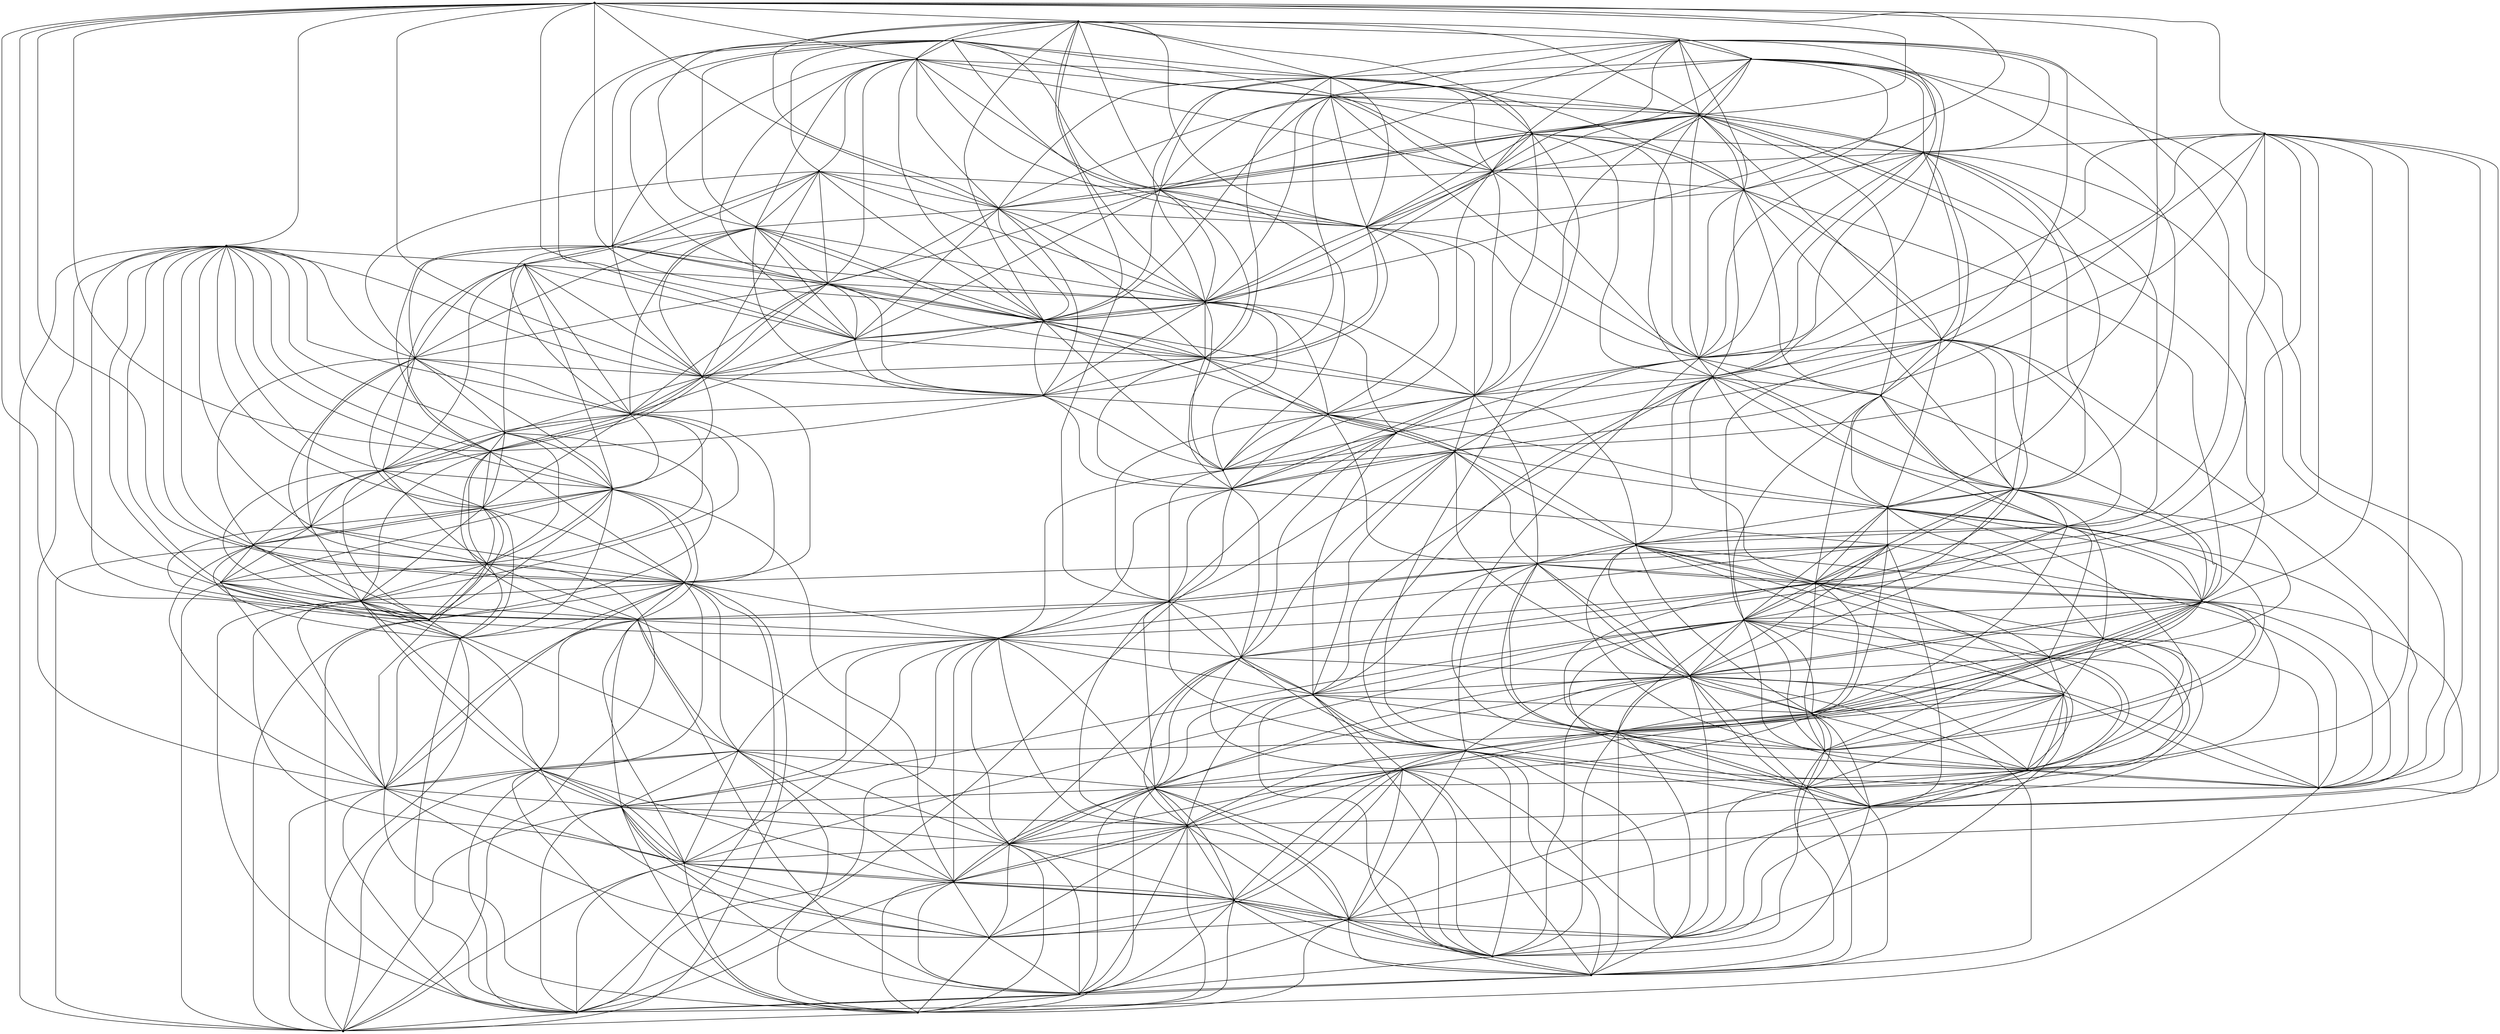graph {
  node [shape=point,comment="{\"directed\":false,\"doi\":\"10.4230/LIPIcs.GD.2024.16\",\"figure\":\"6 (1)\"}"]

  v0 [pos="1681.1525251404644,658.4321244312368"]
  v1 [pos="1647.9808267751816,446.18453675858507"]
  v2 [pos="1496.0414212977705,544.5347497498101"]
  v3 [pos="1630.6386326999627,633.4112061395687"]
  v4 [pos="1513.9917184473047,570.9618155341498"]
  v5 [pos="1568.8952476375991,568.0688368280524"]
  v6 [pos="1574.3883987719885,577.7802575336792"]
  v7 [pos="1550.8564251294115,560.3284132409291"]
  v8 [pos="1450.965606025714,535.846975934761"]
  v9 [pos="1564.4369274198855,544.3910577018161"]
  v10 [pos="1598.4025557976918,603.9905772155357"]
  v11 [pos="1470.2161829762772,522.1912720922483"]
  v12 [pos="1511.0041147843506,487.29425946473"]
  v13 [pos="1520.309834346389,603.8711729384858"]
  v14 [pos="1506.6254165127823,530.6391564838098"]
  v15 [pos="1582.5995073619383,746.5148412072083"]
  v16 [pos="1473.8275342812397,839.7545129923633"]
  v17 [pos="1629.6259331229503,703.7193437397732"]
  v18 [pos="1617.3324827063502,787.5283665378598"]
  v19 [pos="1518.343833672955,488.0790978012076"]
  v20 [pos="1497.5673390100812,526.6064963793522"]
  v21 [pos="1342.8017360193303,452.81725996510977"]
  v22 [pos="1568.2561098111125,492.81712055188063"]
  v23 [pos="1469.6700222146985,643.1668789095334"]
  v24 [pos="1289.727094949842,627.2726309848185"]
  v25 [pos="1495.800393202011,472.9565270386629"]
  v26 [pos="1503.5957124278248,467.3076492970324"]
  v27 [pos="1471.8238848920569,473.23068637979145"]
  v28 [pos="1637.478742955246,561.014892463138"]
  v29 [pos="1614.855680538156,668.0650231548843"]
  v30 [pos="1624.3470998467958,585.7959213313187"]
  v31 [pos="1568.972580134814,644.5873956070043"]
  v32 [pos="1601.2441434955103,647.1354498173636"]
  v33 [pos="1562.7363756308057,629.2237909710324"]
  v34 [pos="1571.0182027543929,597.1699734772312"]
  v35 [pos="1620.7801384127679,694.9331472299033"]
  v36 [pos="1617.3324827063502,735.0092408987738"]
  v37 [pos="1549.9033784162045,673.2032219011658"]
  v38 [pos="1560.934070555917,661.1194836314877"]
  v39 [pos="1543.2226392448192,724.5759901839094"]
  v40 [pos="1535.2149100348795,672.6273092592496"]
  v41 [pos="1537.833276461955,725.0623814083142"]
  v42 [pos="1530.3652212416237,701.8145975566725"]
  v43 [pos="1543.841807988966,747.2179149535441"]
  v44 [pos="1569.3817555353726,744.4189083036129"]
  v45 [pos="1534.2131489360916,770.1848635060752"]
  v46 [pos="1547.8201070808761,789.6785336524904"]
  v47 [pos="1526.4444127561956,768.5377457205286"]
  v48 [pos="1475.4839505826,740.2977440704791"]
  v49 [pos="1341.8209615357405,699.887788921955"]
  v50 [pos="1403.239372041552,787.5283665378598"]
  v51 [pos="1499.8650553952516,769.2021624911208"]
  v52 [pos="1464.5726913621058,765.7221445464705"]
  v53 [pos="1520.5442484785708,793.6404286023385"]
  v54 [pos="1436.2219364868376,798.9443818482308"]
  v55 [pos="1345.3482391883033,739.8821180006838"]
  v56 [pos="1422.2479033634975,798.5386743445802"]
  v57 [pos="1497.5562733402494,754.3790561294842"]
  v58 [pos="1366.9629265430274,717.8337812664796"]
  v59 [pos="1493.812388380521,760.832736500986"]
  v60 [pos="1407.0010638262968,705.5488741296098"]
  v61 [pos="1373.5662060255909,670.6462664134972"]
  v62 [pos="1407.347152189654,744.9061022324893"]
  v63 [pos="1387.2649965108178,721.2661773775247"]
  v64 [pos="1374.514928224151,762.6058709410124"]
  v65 [pos="1325.4319413653354,787.5283665378597"]
  v66 [pos="1522.6229409160378,641.0377569576843"]
  v67 [pos="1501.7469824162858,633.306171067318"]
  v68 [pos="1492.8415348422977,708.2019634122196"]
  v69 [pos="1486.2226107920415,713.2395141443528"]
  v70 [pos="1461.7331387300032,666.8976842163128"]
  v71 [pos="1465.766766171072,673.910682705604"]
  v72 [pos="1467.9495013432786,626.2600471103254"]
  v73 [pos="1447.778947497396,496.59781092793094"]
  v74 [pos="1471.0786692651145,499.5293830292196"]
  v75 [pos="1465.2448990064804,486.70391403746214"]
  v76 [pos="1446.3349411801619,528.5123234318404"]
  v77 [pos="1419.9766428326375,487.9111179822694"]
  v78 [pos="1451.8679032876237,664.1340919339623"]
  v79 [pos="1444.9836575446207,667.6593792317859"]
  v80 [pos="1325.4319413653354,627.2726309848185"]
  v81 [pos="1435.6845519461597,558.1661658213787"]
  v82 [pos="1445.8129468239624,594.828619642106"]
  v83 [pos="1389.174651302235,495.97205113308223"]
  v84 [pos="1428.2297246529838,618.836890478729"]
  v85 [pos="1409.0278620880013,620.1778043248332"]
  v86 [pos="1413.8996822209203,608.6214031551831"]
  v87 [pos="1386.508715214044,627.5213581050632"]
  v88 [pos="1401.1131099429695,639.5365565394592"]
  v89 [pos="1382.7613960809194,655.9835737850858"]
  v90 [pos="1407.2298815277593,565.935327818101"]
  v91 [pos="1419.5499149902769,578.9575786189478"]
  v92 [pos="1386.4102689100237,546.7235738401841"]
  v93 [pos="1365.5918010167536,554.5081859110933"]
  v94 [pos="1387.7769427300436,565.4134586455632"]
  v95 [pos="1357.8970903522834,585.806920766851"]
  v96 [pos="1386.1128949322476,606.8913127490027"]
  v97 [pos="1365.958875995309,650.8409244001497"]
  v98 [pos="1360.9709299249605,646.8403088940058"]
  v99 [pos="1350.2521116062521,582.2308326078117"]

  v0 -- v1 [id="-1",pos="1681.1525251404644,658.4321244312368 1647.9808267751816,446.18453675858507 1647.9808267751816,446.18453675858507 1647.9808267751816,446.18453675858507"]
  v24 -- v81 [id="-2",pos="1289.727094949842,627.2726309848185 1435.6845519461597,558.1661658213787 1435.6845519461597,558.1661658213787 1435.6845519461597,558.1661658213787"]
  v24 -- v80 [id="-3",pos="1289.727094949842,627.2726309848185 1325.4319413653354,627.2726309848185 1325.4319413653354,627.2726309848185 1325.4319413653354,627.2726309848185"]
  v80 -- v67 [id="-4",pos="1325.4319413653354,627.2726309848185 1501.7469824162858,633.306171067318 1501.7469824162858,633.306171067318 1501.7469824162858,633.306171067318"]
  v24 -- v23 [id="-5",pos="1289.727094949842,627.2726309848185 1469.6700222146985,643.1668789095334 1469.6700222146985,643.1668789095334 1469.6700222146985,643.1668789095334"]
  v23 -- v0 [id="-6",pos="1469.6700222146985,643.1668789095334 1681.1525251404644,658.4321244312368 1681.1525251404644,658.4321244312368 1681.1525251404644,658.4321244312368"]
  v24 -- v21 [id="-7",pos="1289.727094949842,627.2726309848185 1342.8017360193303,452.81725996510977 1342.8017360193303,452.81725996510977 1342.8017360193303,452.81725996510977"]
  v24 -- v4 [id="-8",pos="1289.727094949842,627.2726309848185 1513.9917184473047,570.9618155341498 1513.9917184473047,570.9618155341498 1513.9917184473047,570.9618155341498"]
  v24 -- v95 [id="-9",pos="1289.727094949842,627.2726309848185 1357.8970903522834,585.806920766851 1357.8970903522834,585.806920766851 1357.8970903522834,585.806920766851"]
  v95 -- v94 [id="-10",pos="1357.8970903522834,585.806920766851 1387.7769427300436,565.4134586455632 1387.7769427300436,565.4134586455632 1387.7769427300436,565.4134586455632"]
  v94 -- v76 [id="-11",pos="1387.7769427300436,565.4134586455632 1446.3349411801619,528.5123234318404 1446.3349411801619,528.5123234318404 1446.3349411801619,528.5123234318404"]
  v24 -- v2 [id="-12",pos="1289.727094949842,627.2726309848185 1496.0414212977705,544.5347497498101 1496.0414212977705,544.5347497498101 1496.0414212977705,544.5347497498101"]
  v24 -- v85 [id="-13",pos="1289.727094949842,627.2726309848185 1409.0278620880013,620.1778043248332 1409.0278620880013,620.1778043248332 1409.0278620880013,620.1778043248332"]
  v85 -- v84 [id="-14",pos="1409.0278620880013,620.1778043248332 1428.2297246529838,618.836890478729 1428.2297246529838,618.836890478729 1428.2297246529838,618.836890478729"]
  v24 -- v96 [id="-15",pos="1289.727094949842,627.2726309848185 1386.1128949322476,606.8913127490027 1386.1128949322476,606.8913127490027 1386.1128949322476,606.8913127490027"]
  v96 -- v82 [id="-16",pos="1386.1128949322476,606.8913127490027 1445.8129468239624,594.828619642106 1445.8129468239624,594.828619642106 1445.8129468239624,594.828619642106"]
  v24 -- v65 [id="-17",pos="1289.727094949842,627.2726309848185 1325.4319413653354,787.5283665378597 1325.4319413653354,787.5283665378597 1325.4319413653354,787.5283665378597"]
  v24 -- v91 [id="-18",pos="1289.727094949842,627.2726309848185 1419.5499149902769,578.9575786189478 1419.5499149902769,578.9575786189478 1419.5499149902769,578.9575786189478"]
  v24 -- v58 [id="-19",pos="1289.727094949842,627.2726309848185 1366.9629265430274,717.8337812664796 1366.9629265430274,717.8337812664796 1366.9629265430274,717.8337812664796"]
  v58 -- v54 [id="-20",pos="1366.9629265430274,717.8337812664796 1436.2219364868376,798.9443818482308 1436.2219364868376,798.9443818482308 1436.2219364868376,798.9443818482308"]
  v54 -- v16 [id="-21",pos="1436.2219364868376,798.9443818482308 1473.8275342812397,839.7545129923633 1473.8275342812397,839.7545129923633 1473.8275342812397,839.7545129923633"]
  v24 -- v13 [id="-22",pos="1289.727094949842,627.2726309848185 1520.309834346389,603.8711729384858 1520.309834346389,603.8711729384858 1520.309834346389,603.8711729384858"]
  v24 -- v8 [id="-23",pos="1289.727094949842,627.2726309848185 1450.965606025714,535.846975934761 1450.965606025714,535.846975934761 1450.965606025714,535.846975934761"]
  v80 -- v87 [id="-25",pos="1325.4319413653354,627.2726309848185 1386.508715214044,627.5213581050632 1386.508715214044,627.5213581050632 1386.508715214044,627.5213581050632"]
  v87 -- v72 [id="-26",pos="1386.508715214044,627.5213581050632 1467.9495013432786,626.2600471103254 1467.9495013432786,626.2600471103254 1467.9495013432786,626.2600471103254"]
  v24 -- v86 [id="-28",pos="1289.727094949842,627.2726309848185 1413.8996822209203,608.6214031551831 1413.8996822209203,608.6214031551831 1413.8996822209203,608.6214031551831"]
  v65 -- v64 [id="-29",pos="1325.4319413653354,787.5283665378597 1374.514928224151,762.6058709410124 1374.514928224151,762.6058709410124 1374.514928224151,762.6058709410124"]
  v64 -- v62 [id="-30",pos="1374.514928224151,762.6058709410124 1407.347152189654,744.9061022324893 1407.347152189654,744.9061022324893 1407.347152189654,744.9061022324893"]
  v62 -- v37 [id="-31",pos="1407.347152189654,744.9061022324893 1549.9033784162045,673.2032219011658 1549.9033784162045,673.2032219011658 1549.9033784162045,673.2032219011658"]
  v65 -- v71 [id="-32",pos="1325.4319413653354,787.5283665378597 1465.766766171072,673.910682705604 1465.766766171072,673.910682705604 1465.766766171072,673.910682705604"]
  v65 -- v70 [id="-33",pos="1325.4319413653354,787.5283665378597 1461.7331387300032,666.8976842163128 1461.7331387300032,666.8976842163128 1461.7331387300032,666.8976842163128"]
  v65 -- v13 [id="-34",pos="1325.4319413653354,787.5283665378597 1520.309834346389,603.8711729384858 1520.309834346389,603.8711729384858 1520.309834346389,603.8711729384858"]
  v65 -- v34 [id="-35",pos="1325.4319413653354,787.5283665378597 1571.0182027543929,597.1699734772312 1571.0182027543929,597.1699734772312 1571.0182027543929,597.1699734772312"]
  v65 -- v72 [id="-36",pos="1325.4319413653354,787.5283665378597 1467.9495013432786,626.2600471103254 1467.9495013432786,626.2600471103254 1467.9495013432786,626.2600471103254"]
  v65 -- v31 [id="-37",pos="1325.4319413653354,787.5283665378597 1568.972580134814,644.5873956070043 1568.972580134814,644.5873956070043 1568.972580134814,644.5873956070043"]
  v65 -- v33 [id="-38",pos="1325.4319413653354,787.5283665378597 1562.7363756308057,629.2237909710324 1562.7363756308057,629.2237909710324 1562.7363756308057,629.2237909710324"]
  v62 -- v40 [id="-41",pos="1407.347152189654,744.9061022324893 1535.2149100348795,672.6273092592496 1535.2149100348795,672.6273092592496 1535.2149100348795,672.6273092592496"]
  v37 -- v32 [id="-45",pos="1549.9033784162045,673.2032219011658 1601.2441434955103,647.1354498173636 1601.2441434955103,647.1354498173636 1601.2441434955103,647.1354498173636"]
  v65 -- v42 [id="-46",pos="1325.4319413653354,787.5283665378597 1530.3652212416237,701.8145975566725 1530.3652212416237,701.8145975566725 1530.3652212416237,701.8145975566725"]
  v65 -- v60 [id="-48",pos="1325.4319413653354,787.5283665378597 1407.0010638262968,705.5488741296098 1407.0010638262968,705.5488741296098 1407.0010638262968,705.5488741296098"]
  v60 -- v79 [id="-49",pos="1407.0010638262968,705.5488741296098 1444.9836575446207,667.6593792317859 1444.9836575446207,667.6593792317859 1444.9836575446207,667.6593792317859"]
  v79 -- v23 [id="-50",pos="1444.9836575446207,667.6593792317859 1469.6700222146985,643.1668789095334 1469.6700222146985,643.1668789095334 1469.6700222146985,643.1668789095334"]
  v40 -- v38 [id="-54",pos="1535.2149100348795,672.6273092592496 1560.934070555917,661.1194836314877 1560.934070555917,661.1194836314877 1560.934070555917,661.1194836314877"]
  v70 -- v67 [id="-56",pos="1461.7331387300032,666.8976842163128 1501.7469824162858,633.306171067318 1501.7469824162858,633.306171067318 1501.7469824162858,633.306171067318"]
  v33 -- v10 [id="-58",pos="1562.7363756308057,629.2237909710324 1598.4025557976918,603.9905772155357 1598.4025557976918,603.9905772155357 1598.4025557976918,603.9905772155357"]
  v65 -- v66 [id="-59",pos="1325.4319413653354,787.5283665378597 1522.6229409160378,641.0377569576843 1522.6229409160378,641.0377569576843 1522.6229409160378,641.0377569576843"]
  v65 -- v16 [id="-60",pos="1325.4319413653354,787.5283665378597 1473.8275342812397,839.7545129923633 1473.8275342812397,839.7545129923633 1473.8275342812397,839.7545129923633"]
  v80 -- v98 [id="-61",pos="1325.4319413653354,627.2726309848185 1360.9709299249605,646.8403088940058 1360.9709299249605,646.8403088940058 1360.9709299249605,646.8403088940058"]
  v98 -- v89 [id="-62",pos="1360.9709299249605,646.8403088940058 1382.7613960809194,655.9835737850858 1382.7613960809194,655.9835737850858 1382.7613960809194,655.9835737850858"]
  v80 -- v85 [id="-63",pos="1325.4319413653354,627.2726309848185 1409.0278620880013,620.1778043248332 1409.0278620880013,620.1778043248332 1409.0278620880013,620.1778043248332"]
  v80 -- v96 [id="-65",pos="1325.4319413653354,627.2726309848185 1386.1128949322476,606.8913127490027 1386.1128949322476,606.8913127490027 1386.1128949322476,606.8913127490027"]
  v98 -- v97 [id="-67",pos="1360.9709299249605,646.8403088940058 1365.958875995309,650.8409244001497 1365.958875995309,650.8409244001497 1365.958875995309,650.8409244001497"]
  v80 -- v99 [id="-68",pos="1325.4319413653354,627.2726309848185 1350.2521116062521,582.2308326078117 1350.2521116062521,582.2308326078117 1350.2521116062521,582.2308326078117"]
  v99 -- v93 [id="-69",pos="1350.2521116062521,582.2308326078117 1365.5918010167536,554.5081859110933 1365.5918010167536,554.5081859110933 1365.5918010167536,554.5081859110933"]
  v80 -- v95 [id="-70",pos="1325.4319413653354,627.2726309848185 1357.8970903522834,585.806920766851 1357.8970903522834,585.806920766851 1357.8970903522834,585.806920766851"]
  v80 -- v88 [id="-71",pos="1325.4319413653354,627.2726309848185 1401.1131099429695,639.5365565394592 1401.1131099429695,639.5365565394592 1401.1131099429695,639.5365565394592"]
  v80 -- v61 [id="-72",pos="1325.4319413653354,627.2726309848185 1373.5662060255909,670.6462664134972 1373.5662060255909,670.6462664134972 1373.5662060255909,670.6462664134972"]
  v80 -- v94 [id="-75",pos="1325.4319413653354,627.2726309848185 1387.7769427300436,565.4134586455632 1387.7769427300436,565.4134586455632 1387.7769427300436,565.4134586455632"]
  v80 -- v55 [id="-76",pos="1325.4319413653354,627.2726309848185 1345.3482391883033,739.8821180006838 1345.3482391883033,739.8821180006838 1345.3482391883033,739.8821180006838"]
  v80 -- v86 [id="-77",pos="1325.4319413653354,627.2726309848185 1413.8996822209203,608.6214031551831 1413.8996822209203,608.6214031551831 1413.8996822209203,608.6214031551831"]
  v80 -- v58 [id="-78",pos="1325.4319413653354,627.2726309848185 1366.9629265430274,717.8337812664796 1366.9629265430274,717.8337812664796 1366.9629265430274,717.8337812664796"]
  v80 -- v49 [id="-79",pos="1325.4319413653354,627.2726309848185 1341.8209615357405,699.887788921955 1341.8209615357405,699.887788921955 1341.8209615357405,699.887788921955"]
  v49 -- v55 [id="-80",pos="1341.8209615357405,699.887788921955 1345.3482391883033,739.8821180006838 1345.3482391883033,739.8821180006838 1345.3482391883033,739.8821180006838"]
  v49 -- v89 [id="-81",pos="1341.8209615357405,699.887788921955 1382.7613960809194,655.9835737850858 1382.7613960809194,655.9835737850858 1382.7613960809194,655.9835737850858"]
  v49 -- v60 [id="-82",pos="1341.8209615357405,699.887788921955 1407.0010638262968,705.5488741296098 1407.0010638262968,705.5488741296098 1407.0010638262968,705.5488741296098"]
  v49 -- v64 [id="-83",pos="1341.8209615357405,699.887788921955 1374.514928224151,762.6058709410124 1374.514928224151,762.6058709410124 1374.514928224151,762.6058709410124"]
  v49 -- v63 [id="-84",pos="1341.8209615357405,699.887788921955 1387.2649965108178,721.2661773775247 1387.2649965108178,721.2661773775247 1387.2649965108178,721.2661773775247"]
  v49 -- v61 [id="-85",pos="1341.8209615357405,699.887788921955 1373.5662060255909,670.6462664134972 1373.5662060255909,670.6462664134972 1373.5662060255909,670.6462664134972"]
  v49 -- v97 [id="-86",pos="1341.8209615357405,699.887788921955 1365.958875995309,650.8409244001497 1365.958875995309,650.8409244001497 1365.958875995309,650.8409244001497"]
  v97 -- v96 [id="-87",pos="1365.958875995309,650.8409244001497 1386.1128949322476,606.8913127490027 1386.1128949322476,606.8913127490027 1386.1128949322476,606.8913127490027"]
  v89 -- v88 [id="-90",pos="1382.7613960809194,655.9835737850858 1401.1131099429695,639.5365565394592 1401.1131099429695,639.5365565394592 1401.1131099429695,639.5365565394592"]
  v49 -- v87 [id="-91",pos="1341.8209615357405,699.887788921955 1386.508715214044,627.5213581050632 1386.508715214044,627.5213581050632 1386.508715214044,627.5213581050632"]
  v49 -- v98 [id="-92",pos="1341.8209615357405,699.887788921955 1360.9709299249605,646.8403088940058 1360.9709299249605,646.8403088940058 1360.9709299249605,646.8403088940058"]
  v49 -- v50 [id="-93",pos="1341.8209615357405,699.887788921955 1403.239372041552,787.5283665378598 1403.239372041552,787.5283665378598 1403.239372041552,787.5283665378598"]
  v49 -- v58 [id="-95",pos="1341.8209615357405,699.887788921955 1366.9629265430274,717.8337812664796 1366.9629265430274,717.8337812664796 1366.9629265430274,717.8337812664796"]
  v58 -- v62 [id="-96",pos="1366.9629265430274,717.8337812664796 1407.347152189654,744.9061022324893 1407.347152189654,744.9061022324893 1407.347152189654,744.9061022324893"]
  v49 -- v48 [id="-98",pos="1341.8209615357405,699.887788921955 1475.4839505826,740.2977440704791 1475.4839505826,740.2977440704791 1475.4839505826,740.2977440704791"]
  v48 -- v18 [id="-99",pos="1475.4839505826,740.2977440704791 1617.3324827063502,787.5283665378598 1617.3324827063502,787.5283665378598 1617.3324827063502,787.5283665378598"]
  v21 -- v4 [id="-100",pos="1342.8017360193303,452.81725996510977 1513.9917184473047,570.9618155341498 1513.9917184473047,570.9618155341498 1513.9917184473047,570.9618155341498"]
  v21 -- v77 [id="-101",pos="1342.8017360193303,452.81725996510977 1419.9766428326375,487.9111179822694 1419.9766428326375,487.9111179822694 1419.9766428326375,487.9111179822694"]
  v21 -- v22 [id="-102",pos="1342.8017360193303,452.81725996510977 1568.2561098111125,492.81712055188063 1568.2561098111125,492.81712055188063 1568.2561098111125,492.81712055188063"]
  v21 -- v81 [id="-103",pos="1342.8017360193303,452.81725996510977 1435.6845519461597,558.1661658213787 1435.6845519461597,558.1661658213787 1435.6845519461597,558.1661658213787"]
  v21 -- v11 [id="-104",pos="1342.8017360193303,452.81725996510977 1470.2161829762772,522.1912720922483 1470.2161829762772,522.1912720922483 1470.2161829762772,522.1912720922483"]
  v21 -- v26 [id="-106",pos="1342.8017360193303,452.81725996510977 1503.5957124278248,467.3076492970324 1503.5957124278248,467.3076492970324 1503.5957124278248,467.3076492970324"]
  v21 -- v2 [id="-107",pos="1342.8017360193303,452.81725996510977 1496.0414212977705,544.5347497498101 1496.0414212977705,544.5347497498101 1496.0414212977705,544.5347497498101"]
  v77 -- v20 [id="-109",pos="1419.9766428326375,487.9111179822694 1497.5673390100812,526.6064963793522 1497.5673390100812,526.6064963793522 1497.5673390100812,526.6064963793522"]
  v21 -- v8 [id="-110",pos="1342.8017360193303,452.81725996510977 1450.965606025714,535.846975934761 1450.965606025714,535.846975934761 1450.965606025714,535.846975934761"]
  v21 -- v12 [id="-111",pos="1342.8017360193303,452.81725996510977 1511.0041147843506,487.29425946473 1511.0041147843506,487.29425946473 1511.0041147843506,487.29425946473"]
  v12 -- v19 [id="-112",pos="1511.0041147843506,487.29425946473 1518.343833672955,488.0790978012076 1518.343833672955,488.0790978012076 1518.343833672955,488.0790978012076"]
  v21 -- v74 [id="-113",pos="1342.8017360193303,452.81725996510977 1471.0786692651145,499.5293830292196 1471.0786692651145,499.5293830292196 1471.0786692651145,499.5293830292196"]
  v21 -- v75 [id="-114",pos="1342.8017360193303,452.81725996510977 1465.2448990064804,486.70391403746214 1465.2448990064804,486.70391403746214 1465.2448990064804,486.70391403746214"]
  v21 -- v25 [id="-115",pos="1342.8017360193303,452.81725996510977 1495.800393202011,472.9565270386629 1495.800393202011,472.9565270386629 1495.800393202011,472.9565270386629"]
  v21 -- v76 [id="-116",pos="1342.8017360193303,452.81725996510977 1446.3349411801619,528.5123234318404 1446.3349411801619,528.5123234318404 1446.3349411801619,528.5123234318404"]
  v21 -- v73 [id="-117",pos="1342.8017360193303,452.81725996510977 1447.778947497396,496.59781092793094 1447.778947497396,496.59781092793094 1447.778947497396,496.59781092793094"]
  v21 -- v1 [id="-118",pos="1342.8017360193303,452.81725996510977 1647.9808267751816,446.18453675858507 1647.9808267751816,446.18453675858507 1647.9808267751816,446.18453675858507"]
  v21 -- v27 [id="-120",pos="1342.8017360193303,452.81725996510977 1471.8238848920569,473.23068637979145 1471.8238848920569,473.23068637979145 1471.8238848920569,473.23068637979145"]
  v2 -- v0 [id="-122",pos="1496.0414212977705,544.5347497498101 1681.1525251404644,658.4321244312368 1681.1525251404644,658.4321244312368 1681.1525251404644,658.4321244312368"]
  v20 -- v14 [id="-125",pos="1497.5673390100812,526.6064963793522 1506.6254165127823,530.6391564838098 1506.6254165127823,530.6391564838098 1506.6254165127823,530.6391564838098"]
  v21 -- v83 [id="-126",pos="1342.8017360193303,452.81725996510977 1389.174651302235,495.97205113308223 1389.174651302235,495.97205113308223 1389.174651302235,495.97205113308223"]
  v55 -- v64 [id="-127",pos="1345.3482391883033,739.8821180006838 1374.514928224151,762.6058709410124 1374.514928224151,762.6058709410124 1374.514928224151,762.6058709410124"]
  v64 -- v56 [id="-128",pos="1374.514928224151,762.6058709410124 1422.2479033634975,798.5386743445802 1422.2479033634975,798.5386743445802 1422.2479033634975,798.5386743445802"]
  v55 -- v97 [id="-130",pos="1345.3482391883033,739.8821180006838 1365.958875995309,650.8409244001497 1365.958875995309,650.8409244001497 1365.958875995309,650.8409244001497"]
  v55 -- v63 [id="-132",pos="1345.3482391883033,739.8821180006838 1387.2649965108178,721.2661773775247 1387.2649965108178,721.2661773775247 1387.2649965108178,721.2661773775247"]
  v55 -- v98 [id="-133",pos="1345.3482391883033,739.8821180006838 1360.9709299249605,646.8403088940058 1360.9709299249605,646.8403088940058 1360.9709299249605,646.8403088940058"]
  v55 -- v60 [id="-134",pos="1345.3482391883033,739.8821180006838 1407.0010638262968,705.5488741296098 1407.0010638262968,705.5488741296098 1407.0010638262968,705.5488741296098"]
  v55 -- v54 [id="-135",pos="1345.3482391883033,739.8821180006838 1436.2219364868376,798.9443818482308 1436.2219364868376,798.9443818482308 1436.2219364868376,798.9443818482308"]
  v55 -- v58 [id="-136",pos="1345.3482391883033,739.8821180006838 1366.9629265430274,717.8337812664796 1366.9629265430274,717.8337812664796 1366.9629265430274,717.8337812664796"]
  v55 -- v61 [id="-137",pos="1345.3482391883033,739.8821180006838 1373.5662060255909,670.6462664134972 1373.5662060255909,670.6462664134972 1373.5662060255909,670.6462664134972"]
  v55 -- v89 [id="-138",pos="1345.3482391883033,739.8821180006838 1382.7613960809194,655.9835737850858 1382.7613960809194,655.9835737850858 1382.7613960809194,655.9835737850858"]
  v55 -- v18 [id="-140",pos="1345.3482391883033,739.8821180006838 1617.3324827063502,787.5283665378598 1617.3324827063502,787.5283665378598 1617.3324827063502,787.5283665378598"]
  v64 -- v50 [id="-142",pos="1374.514928224151,762.6058709410124 1403.239372041552,787.5283665378598 1403.239372041552,787.5283665378598 1403.239372041552,787.5283665378598"]
  v55 -- v62 [id="-143",pos="1345.3482391883033,739.8821180006838 1407.347152189654,744.9061022324893 1407.347152189654,744.9061022324893 1407.347152189654,744.9061022324893"]
  v99 -- v92 [id="-145",pos="1350.2521116062521,582.2308326078117 1386.4102689100237,546.7235738401841 1386.4102689100237,546.7235738401841 1386.4102689100237,546.7235738401841"]
  v99 -- v87 [id="-146",pos="1350.2521116062521,582.2308326078117 1386.508715214044,627.5213581050632 1386.508715214044,627.5213581050632 1386.508715214044,627.5213581050632"]
  v99 -- v95 [id="-147",pos="1350.2521116062521,582.2308326078117 1357.8970903522834,585.806920766851 1357.8970903522834,585.806920766851 1357.8970903522834,585.806920766851"]
  v95 -- v86 [id="-150",pos="1357.8970903522834,585.806920766851 1413.8996822209203,608.6214031551831 1413.8996822209203,608.6214031551831 1413.8996822209203,608.6214031551831"]
  v99 -- v90 [id="-151",pos="1350.2521116062521,582.2308326078117 1407.2298815277593,565.935327818101 1407.2298815277593,565.935327818101 1407.2298815277593,565.935327818101"]
  v99 -- v88 [id="-152",pos="1350.2521116062521,582.2308326078117 1401.1131099429695,639.5365565394592 1401.1131099429695,639.5365565394592 1401.1131099429695,639.5365565394592"]
  v99 -- v89 [id="-153",pos="1350.2521116062521,582.2308326078117 1382.7613960809194,655.9835737850858 1382.7613960809194,655.9835737850858 1382.7613960809194,655.9835737850858"]
  v99 -- v98 [id="-154",pos="1350.2521116062521,582.2308326078117 1360.9709299249605,646.8403088940058 1360.9709299249605,646.8403088940058 1360.9709299249605,646.8403088940058"]
  v99 -- v91 [id="-155",pos="1350.2521116062521,582.2308326078117 1419.5499149902769,578.9575786189478 1419.5499149902769,578.9575786189478 1419.5499149902769,578.9575786189478"]
  v95 -- v96 [id="-157",pos="1357.8970903522834,585.806920766851 1386.1128949322476,606.8913127490027 1386.1128949322476,606.8913127490027 1386.1128949322476,606.8913127490027"]
  v96 -- v85 [id="-158",pos="1386.1128949322476,606.8913127490027 1409.0278620880013,620.1778043248332 1409.0278620880013,620.1778043248332 1409.0278620880013,620.1778043248332"]
  v99 -- v97 [id="-161",pos="1350.2521116062521,582.2308326078117 1365.958875995309,650.8409244001497 1365.958875995309,650.8409244001497 1365.958875995309,650.8409244001497"]
  v99 -- v94 [id="-162",pos="1350.2521116062521,582.2308326078117 1387.7769427300436,565.4134586455632 1387.7769427300436,565.4134586455632 1387.7769427300436,565.4134586455632"]
  v95 -- v90 [id="-164",pos="1357.8970903522834,585.806920766851 1407.2298815277593,565.935327818101 1407.2298815277593,565.935327818101 1407.2298815277593,565.935327818101"]
  v95 -- v92 [id="-165",pos="1357.8970903522834,585.806920766851 1386.4102689100237,546.7235738401841 1386.4102689100237,546.7235738401841 1386.4102689100237,546.7235738401841"]
  v95 -- v91 [id="-168",pos="1357.8970903522834,585.806920766851 1419.5499149902769,578.9575786189478 1419.5499149902769,578.9575786189478 1419.5499149902769,578.9575786189478"]
  v95 -- v93 [id="-169",pos="1357.8970903522834,585.806920766851 1365.5918010167536,554.5081859110933 1365.5918010167536,554.5081859110933 1365.5918010167536,554.5081859110933"]
  v95 -- v87 [id="-170",pos="1357.8970903522834,585.806920766851 1386.508715214044,627.5213581050632 1386.508715214044,627.5213581050632 1386.508715214044,627.5213581050632"]
  v95 -- v88 [id="-171",pos="1357.8970903522834,585.806920766851 1401.1131099429695,639.5365565394592 1401.1131099429695,639.5365565394592 1401.1131099429695,639.5365565394592"]
  v95 -- v89 [id="-172",pos="1357.8970903522834,585.806920766851 1382.7613960809194,655.9835737850858 1382.7613960809194,655.9835737850858 1382.7613960809194,655.9835737850858"]
  v95 -- v98 [id="-177",pos="1357.8970903522834,585.806920766851 1360.9709299249605,646.8403088940058 1360.9709299249605,646.8403088940058 1360.9709299249605,646.8403088940058"]
  v95 -- v97 [id="-178",pos="1357.8970903522834,585.806920766851 1365.958875995309,650.8409244001497 1365.958875995309,650.8409244001497 1365.958875995309,650.8409244001497"]
  v97 -- v89 [id="-180",pos="1365.958875995309,650.8409244001497 1382.7613960809194,655.9835737850858 1382.7613960809194,655.9835737850858 1382.7613960809194,655.9835737850858"]
  v98 -- v87 [id="-181",pos="1360.9709299249605,646.8403088940058 1386.508715214044,627.5213581050632 1386.508715214044,627.5213581050632 1386.508715214044,627.5213581050632"]
  v98 -- v84 [id="-182",pos="1360.9709299249605,646.8403088940058 1428.2297246529838,618.836890478729 1428.2297246529838,618.836890478729 1428.2297246529838,618.836890478729"]
  v98 -- v61 [id="-187",pos="1360.9709299249605,646.8403088940058 1373.5662060255909,670.6462664134972 1373.5662060255909,670.6462664134972 1373.5662060255909,670.6462664134972"]
  v87 -- v86 [id="-189",pos="1386.508715214044,627.5213581050632 1413.8996822209203,608.6214031551831 1413.8996822209203,608.6214031551831 1413.8996822209203,608.6214031551831"]
  v98 -- v63 [id="-190",pos="1360.9709299249605,646.8403088940058 1387.2649965108178,721.2661773775247 1387.2649965108178,721.2661773775247 1387.2649965108178,721.2661773775247"]
  v98 -- v85 [id="-192",pos="1360.9709299249605,646.8403088940058 1409.0278620880013,620.1778043248332 1409.0278620880013,620.1778043248332 1409.0278620880013,620.1778043248332"]
  v97 -- v60 [id="-194",pos="1365.958875995309,650.8409244001497 1407.0010638262968,705.5488741296098 1407.0010638262968,705.5488741296098 1407.0010638262968,705.5488741296098"]
  v98 -- v88 [id="-195",pos="1360.9709299249605,646.8403088940058 1401.1131099429695,639.5365565394592 1401.1131099429695,639.5365565394592 1401.1131099429695,639.5365565394592"]
  v98 -- v96 [id="-196",pos="1360.9709299249605,646.8403088940058 1386.1128949322476,606.8913127490027 1386.1128949322476,606.8913127490027 1386.1128949322476,606.8913127490027"]
  v98 -- v58 [id="-197",pos="1360.9709299249605,646.8403088940058 1366.9629265430274,717.8337812664796 1366.9629265430274,717.8337812664796 1366.9629265430274,717.8337812664796"]
  v93 -- v92 [id="-199",pos="1365.5918010167536,554.5081859110933 1386.4102689100237,546.7235738401841 1386.4102689100237,546.7235738401841 1386.4102689100237,546.7235738401841"]
  v93 -- v87 [id="-200",pos="1365.5918010167536,554.5081859110933 1386.508715214044,627.5213581050632 1386.508715214044,627.5213581050632 1386.508715214044,627.5213581050632"]
  v93 -- v94 [id="-201",pos="1365.5918010167536,554.5081859110933 1387.7769427300436,565.4134586455632 1387.7769427300436,565.4134586455632 1387.7769427300436,565.4134586455632"]
  v93 -- v96 [id="-205",pos="1365.5918010167536,554.5081859110933 1386.1128949322476,606.8913127490027 1386.1128949322476,606.8913127490027 1386.1128949322476,606.8913127490027"]
  v93 -- v83 [id="-206",pos="1365.5918010167536,554.5081859110933 1389.174651302235,495.97205113308223 1389.174651302235,495.97205113308223 1389.174651302235,495.97205113308223"]
  v93 -- v81 [id="-207",pos="1365.5918010167536,554.5081859110933 1435.6845519461597,558.1661658213787 1435.6845519461597,558.1661658213787 1435.6845519461597,558.1661658213787"]
  v93 -- v90 [id="-209",pos="1365.5918010167536,554.5081859110933 1407.2298815277593,565.935327818101 1407.2298815277593,565.935327818101 1407.2298815277593,565.935327818101"]
  v93 -- v85 [id="-210",pos="1365.5918010167536,554.5081859110933 1409.0278620880013,620.1778043248332 1409.0278620880013,620.1778043248332 1409.0278620880013,620.1778043248332"]
  v92 -- v76 [id="-212",pos="1386.4102689100237,546.7235738401841 1446.3349411801619,528.5123234318404 1446.3349411801619,528.5123234318404 1446.3349411801619,528.5123234318404"]
  v94 -- v91 [id="-214",pos="1387.7769427300436,565.4134586455632 1419.5499149902769,578.9575786189478 1419.5499149902769,578.9575786189478 1419.5499149902769,578.9575786189478"]
  v93 -- v77 [id="-215",pos="1365.5918010167536,554.5081859110933 1419.9766428326375,487.9111179822694 1419.9766428326375,487.9111179822694 1419.9766428326375,487.9111179822694"]
  v93 -- v86 [id="-216",pos="1365.5918010167536,554.5081859110933 1413.8996822209203,608.6214031551831 1413.8996822209203,608.6214031551831 1413.8996822209203,608.6214031551831"]
  v97 -- v86 [id="-219",pos="1365.958875995309,650.8409244001497 1413.8996822209203,608.6214031551831 1413.8996822209203,608.6214031551831 1413.8996822209203,608.6214031551831"]
  v97 -- v64 [id="-220",pos="1365.958875995309,650.8409244001497 1374.514928224151,762.6058709410124 1374.514928224151,762.6058709410124 1374.514928224151,762.6058709410124"]
  v97 -- v88 [id="-224",pos="1365.958875995309,650.8409244001497 1401.1131099429695,639.5365565394592 1401.1131099429695,639.5365565394592 1401.1131099429695,639.5365565394592"]
  v97 -- v85 [id="-225",pos="1365.958875995309,650.8409244001497 1409.0278620880013,620.1778043248332 1409.0278620880013,620.1778043248332 1409.0278620880013,620.1778043248332"]
  v97 -- v61 [id="-228",pos="1365.958875995309,650.8409244001497 1373.5662060255909,670.6462664134972 1373.5662060255909,670.6462664134972 1373.5662060255909,670.6462664134972"]
  v97 -- v58 [id="-231",pos="1365.958875995309,650.8409244001497 1366.9629265430274,717.8337812664796 1366.9629265430274,717.8337812664796 1366.9629265430274,717.8337812664796"]
  v97 -- v87 [id="-232",pos="1365.958875995309,650.8409244001497 1386.508715214044,627.5213581050632 1386.508715214044,627.5213581050632 1386.508715214044,627.5213581050632"]
  v97 -- v84 [id="-233",pos="1365.958875995309,650.8409244001497 1428.2297246529838,618.836890478729 1428.2297246529838,618.836890478729 1428.2297246529838,618.836890478729"]
  v61 -- v63 [id="-236",pos="1373.5662060255909,670.6462664134972 1387.2649965108178,721.2661773775247 1387.2649965108178,721.2661773775247 1387.2649965108178,721.2661773775247"]
  v58 -- v89 [id="-237",pos="1366.9629265430274,717.8337812664796 1382.7613960809194,655.9835737850858 1382.7613960809194,655.9835737850858 1382.7613960809194,655.9835737850858"]
  v58 -- v64 [id="-238",pos="1366.9629265430274,717.8337812664796 1374.514928224151,762.6058709410124 1374.514928224151,762.6058709410124 1374.514928224151,762.6058709410124"]
  v58 -- v60 [id="-241",pos="1366.9629265430274,717.8337812664796 1407.0010638262968,705.5488741296098 1407.0010638262968,705.5488741296098 1407.0010638262968,705.5488741296098"]
  v58 -- v50 [id="-243",pos="1366.9629265430274,717.8337812664796 1403.239372041552,787.5283665378598 1403.239372041552,787.5283665378598 1403.239372041552,787.5283665378598"]
  v58 -- v87 [id="-244",pos="1366.9629265430274,717.8337812664796 1386.508715214044,627.5213581050632 1386.508715214044,627.5213581050632 1386.508715214044,627.5213581050632"]
  v58 -- v79 [id="-245",pos="1366.9629265430274,717.8337812664796 1444.9836575446207,667.6593792317859 1444.9836575446207,667.6593792317859 1444.9836575446207,667.6593792317859"]
  v58 -- v57 [id="-246",pos="1366.9629265430274,717.8337812664796 1497.5562733402494,754.3790561294842 1497.5562733402494,754.3790561294842 1497.5562733402494,754.3790561294842"]
  v57 -- v18 [id="-247",pos="1497.5562733402494,754.3790561294842 1617.3324827063502,787.5283665378598 1617.3324827063502,787.5283665378598 1617.3324827063502,787.5283665378598"]
  v58 -- v63 [id="-248",pos="1366.9629265430274,717.8337812664796 1387.2649965108178,721.2661773775247 1387.2649965108178,721.2661773775247 1387.2649965108178,721.2661773775247"]
  v58 -- v61 [id="-250",pos="1366.9629265430274,717.8337812664796 1373.5662060255909,670.6462664134972 1373.5662060255909,670.6462664134972 1373.5662060255909,670.6462664134972"]
  v58 -- v88 [id="-252",pos="1366.9629265430274,717.8337812664796 1401.1131099429695,639.5365565394592 1401.1131099429695,639.5365565394592 1401.1131099429695,639.5365565394592"]
  v58 -- v56 [id="-254",pos="1366.9629265430274,717.8337812664796 1422.2479033634975,798.5386743445802 1422.2479033634975,798.5386743445802 1422.2479033634975,798.5386743445802"]
  v61 -- v60 [id="-255",pos="1373.5662060255909,670.6462664134972 1407.0010638262968,705.5488741296098 1407.0010638262968,705.5488741296098 1407.0010638262968,705.5488741296098"]
  v61 -- v89 [id="-257",pos="1373.5662060255909,670.6462664134972 1382.7613960809194,655.9835737850858 1382.7613960809194,655.9835737850858 1382.7613960809194,655.9835737850858"]
  v61 -- v87 [id="-258",pos="1373.5662060255909,670.6462664134972 1386.508715214044,627.5213581050632 1386.508715214044,627.5213581050632 1386.508715214044,627.5213581050632"]
  v89 -- v86 [id="-262",pos="1382.7613960809194,655.9835737850858 1413.8996822209203,608.6214031551831 1413.8996822209203,608.6214031551831 1413.8996822209203,608.6214031551831"]
  v89 -- v85 [id="-264",pos="1382.7613960809194,655.9835737850858 1409.0278620880013,620.1778043248332 1409.0278620880013,620.1778043248332 1409.0278620880013,620.1778043248332"]
  v61 -- v96 [id="-265",pos="1373.5662060255909,670.6462664134972 1386.1128949322476,606.8913127490027 1386.1128949322476,606.8913127490027 1386.1128949322476,606.8913127490027"]
  v61 -- v62 [id="-266",pos="1373.5662060255909,670.6462664134972 1407.347152189654,744.9061022324893 1407.347152189654,744.9061022324893 1407.347152189654,744.9061022324893"]
  v61 -- v79 [id="-268",pos="1373.5662060255909,670.6462664134972 1444.9836575446207,667.6593792317859 1444.9836575446207,667.6593792317859 1444.9836575446207,667.6593792317859"]
  v61 -- v64 [id="-271",pos="1373.5662060255909,670.6462664134972 1374.514928224151,762.6058709410124 1374.514928224151,762.6058709410124 1374.514928224151,762.6058709410124"]
  v61 -- v88 [id="-272",pos="1373.5662060255909,670.6462664134972 1401.1131099429695,639.5365565394592 1401.1131099429695,639.5365565394592 1401.1131099429695,639.5365565394592"]
  v61 -- v18 [id="-273",pos="1373.5662060255909,670.6462664134972 1617.3324827063502,787.5283665378598 1617.3324827063502,787.5283665378598 1617.3324827063502,787.5283665378598"]
  v64 -- v18 [id="-276",pos="1374.514928224151,762.6058709410124 1617.3324827063502,787.5283665378598 1617.3324827063502,787.5283665378598 1617.3324827063502,787.5283665378598"]
  v64 -- v63 [id="-280",pos="1374.514928224151,762.6058709410124 1387.2649965108178,721.2661773775247 1387.2649965108178,721.2661773775247 1387.2649965108178,721.2661773775247"]
  v64 -- v60 [id="-283",pos="1374.514928224151,762.6058709410124 1407.0010638262968,705.5488741296098 1407.0010638262968,705.5488741296098 1407.0010638262968,705.5488741296098"]
  v64 -- v89 [id="-284",pos="1374.514928224151,762.6058709410124 1382.7613960809194,655.9835737850858 1382.7613960809194,655.9835737850858 1382.7613960809194,655.9835737850858"]
  v64 -- v48 [id="-285",pos="1374.514928224151,762.6058709410124 1475.4839505826,740.2977440704791 1475.4839505826,740.2977440704791 1475.4839505826,740.2977440704791"]
  v64 -- v52 [id="-286",pos="1374.514928224151,762.6058709410124 1464.5726913621058,765.7221445464705 1464.5726913621058,765.7221445464705 1464.5726913621058,765.7221445464705"]
  v64 -- v54 [id="-287",pos="1374.514928224151,762.6058709410124 1436.2219364868376,798.9443818482308 1436.2219364868376,798.9443818482308 1436.2219364868376,798.9443818482308"]
  v88 -- v84 [id="-294",pos="1401.1131099429695,639.5365565394592 1428.2297246529838,618.836890478729 1428.2297246529838,618.836890478729 1428.2297246529838,618.836890478729"]
  v89 -- v79 [id="-299",pos="1382.7613960809194,655.9835737850858 1444.9836575446207,667.6593792317859 1444.9836575446207,667.6593792317859 1444.9836575446207,667.6593792317859"]
  v89 -- v60 [id="-301",pos="1382.7613960809194,655.9835737850858 1407.0010638262968,705.5488741296098 1407.0010638262968,705.5488741296098 1407.0010638262968,705.5488741296098"]
  v89 -- v87 [id="-302",pos="1382.7613960809194,655.9835737850858 1386.508715214044,627.5213581050632 1386.508715214044,627.5213581050632 1386.508715214044,627.5213581050632"]
  v87 -- v96 [id="-307",pos="1386.508715214044,627.5213581050632 1386.1128949322476,606.8913127490027 1386.1128949322476,606.8913127490027 1386.1128949322476,606.8913127490027"]
  v89 -- v78 [id="-308",pos="1382.7613960809194,655.9835737850858 1451.8679032876237,664.1340919339623 1451.8679032876237,664.1340919339623 1451.8679032876237,664.1340919339623"]
  v89 -- v63 [id="-309",pos="1382.7613960809194,655.9835737850858 1387.2649965108178,721.2661773775247 1387.2649965108178,721.2661773775247 1387.2649965108178,721.2661773775247"]
  v96 -- v91 [id="-317",pos="1386.1128949322476,606.8913127490027 1419.5499149902769,578.9575786189478 1419.5499149902769,578.9575786189478 1419.5499149902769,578.9575786189478"]
  v96 -- v88 [id="-320",pos="1386.1128949322476,606.8913127490027 1401.1131099429695,639.5365565394592 1401.1131099429695,639.5365565394592 1401.1131099429695,639.5365565394592"]
  v96 -- v94 [id="-325",pos="1386.1128949322476,606.8913127490027 1387.7769427300436,565.4134586455632 1387.7769427300436,565.4134586455632 1387.7769427300436,565.4134586455632"]
  v94 -- v92 [id="-326",pos="1387.7769427300436,565.4134586455632 1386.4102689100237,546.7235738401841 1386.4102689100237,546.7235738401841 1386.4102689100237,546.7235738401841"]
  v96 -- v86 [id="-327",pos="1386.1128949322476,606.8913127490027 1413.8996822209203,608.6214031551831 1413.8996822209203,608.6214031551831 1413.8996822209203,608.6214031551831"]
  v96 -- v84 [id="-333",pos="1386.1128949322476,606.8913127490027 1428.2297246529838,618.836890478729 1428.2297246529838,618.836890478729 1428.2297246529838,618.836890478729"]
  v96 -- v90 [id="-336",pos="1386.1128949322476,606.8913127490027 1407.2298815277593,565.935327818101 1407.2298815277593,565.935327818101 1407.2298815277593,565.935327818101"]
  v92 -- v77 [id="-337",pos="1386.4102689100237,546.7235738401841 1419.9766428326375,487.9111179822694 1419.9766428326375,487.9111179822694 1419.9766428326375,487.9111179822694"]
  v92 -- v90 [id="-339",pos="1386.4102689100237,546.7235738401841 1407.2298815277593,565.935327818101 1407.2298815277593,565.935327818101 1407.2298815277593,565.935327818101"]
  v92 -- v86 [id="-340",pos="1386.4102689100237,546.7235738401841 1413.8996822209203,608.6214031551831 1413.8996822209203,608.6214031551831 1413.8996822209203,608.6214031551831"]
  v92 -- v81 [id="-343",pos="1386.4102689100237,546.7235738401841 1435.6845519461597,558.1661658213787 1435.6845519461597,558.1661658213787 1435.6845519461597,558.1661658213787"]
  v92 -- v85 [id="-344",pos="1386.4102689100237,546.7235738401841 1409.0278620880013,620.1778043248332 1409.0278620880013,620.1778043248332 1409.0278620880013,620.1778043248332"]
  v90 -- v82 [id="-346",pos="1407.2298815277593,565.935327818101 1445.8129468239624,594.828619642106 1445.8129468239624,594.828619642106 1445.8129468239624,594.828619642106"]
  v92 -- v8 [id="-347",pos="1386.4102689100237,546.7235738401841 1450.965606025714,535.846975934761 1450.965606025714,535.846975934761 1450.965606025714,535.846975934761"]
  v90 -- v91 [id="-353",pos="1407.2298815277593,565.935327818101 1419.5499149902769,578.9575786189478 1419.5499149902769,578.9575786189478 1419.5499149902769,578.9575786189478"]
  v92 -- v83 [id="-354",pos="1386.4102689100237,546.7235738401841 1389.174651302235,495.97205113308223 1389.174651302235,495.97205113308223 1389.174651302235,495.97205113308223"]
  v87 -- v84 [id="-356",pos="1386.508715214044,627.5213581050632 1428.2297246529838,618.836890478729 1428.2297246529838,618.836890478729 1428.2297246529838,618.836890478729"]
  v87 -- v88 [id="-359",pos="1386.508715214044,627.5213581050632 1401.1131099429695,639.5365565394592 1401.1131099429695,639.5365565394592 1401.1131099429695,639.5365565394592"]
  v87 -- v91 [id="-363",pos="1386.508715214044,627.5213581050632 1419.5499149902769,578.9575786189478 1419.5499149902769,578.9575786189478 1419.5499149902769,578.9575786189478"]
  v87 -- v90 [id="-368",pos="1386.508715214044,627.5213581050632 1407.2298815277593,565.935327818101 1407.2298815277593,565.935327818101 1407.2298815277593,565.935327818101"]
  v88 -- v79 [id="-371",pos="1401.1131099429695,639.5365565394592 1444.9836575446207,667.6593792317859 1444.9836575446207,667.6593792317859 1444.9836575446207,667.6593792317859"]
  v87 -- v85 [id="-372",pos="1386.508715214044,627.5213581050632 1409.0278620880013,620.1778043248332 1409.0278620880013,620.1778043248332 1409.0278620880013,620.1778043248332"]
  v63 -- v50 [id="-377",pos="1387.2649965108178,721.2661773775247 1403.239372041552,787.5283665378598 1403.239372041552,787.5283665378598 1403.239372041552,787.5283665378598"]
  v63 -- v60 [id="-378",pos="1387.2649965108178,721.2661773775247 1407.0010638262968,705.5488741296098 1407.0010638262968,705.5488741296098 1407.0010638262968,705.5488741296098"]
  v63 -- v62 [id="-382",pos="1387.2649965108178,721.2661773775247 1407.347152189654,744.9061022324893 1407.347152189654,744.9061022324893 1407.347152189654,744.9061022324893"]
  v63 -- v88 [id="-383",pos="1387.2649965108178,721.2661773775247 1401.1131099429695,639.5365565394592 1401.1131099429695,639.5365565394592 1401.1131099429695,639.5365565394592"]
  v63 -- v54 [id="-387",pos="1387.2649965108178,721.2661773775247 1436.2219364868376,798.9443818482308 1436.2219364868376,798.9443818482308 1436.2219364868376,798.9443818482308"]
  v63 -- v57 [id="-391",pos="1387.2649965108178,721.2661773775247 1497.5562733402494,754.3790561294842 1497.5562733402494,754.3790561294842 1497.5562733402494,754.3790561294842"]
  v63 -- v56 [id="-394",pos="1387.2649965108178,721.2661773775247 1422.2479033634975,798.5386743445802 1422.2479033634975,798.5386743445802 1422.2479033634975,798.5386743445802"]
  v94 -- v77 [id="-396",pos="1387.7769427300436,565.4134586455632 1419.9766428326375,487.9111179822694 1419.9766428326375,487.9111179822694 1419.9766428326375,487.9111179822694"]
  v94 -- v82 [id="-399",pos="1387.7769427300436,565.4134586455632 1445.8129468239624,594.828619642106 1445.8129468239624,594.828619642106 1445.8129468239624,594.828619642106"]
  v94 -- v84 [id="-401",pos="1387.7769427300436,565.4134586455632 1428.2297246529838,618.836890478729 1428.2297246529838,618.836890478729 1428.2297246529838,618.836890478729"]
  v94 -- v86 [id="-402",pos="1387.7769427300436,565.4134586455632 1413.8996822209203,608.6214031551831 1413.8996822209203,608.6214031551831 1413.8996822209203,608.6214031551831"]
  v94 -- v90 [id="-403",pos="1387.7769427300436,565.4134586455632 1407.2298815277593,565.935327818101 1407.2298815277593,565.935327818101 1407.2298815277593,565.935327818101"]
  v94 -- v81 [id="-408",pos="1387.7769427300436,565.4134586455632 1435.6845519461597,558.1661658213787 1435.6845519461597,558.1661658213787 1435.6845519461597,558.1661658213787"]
  v94 -- v85 [id="-409",pos="1387.7769427300436,565.4134586455632 1409.0278620880013,620.1778043248332 1409.0278620880013,620.1778043248332 1409.0278620880013,620.1778043248332"]
  v83 -- v11 [id="-416",pos="1389.174651302235,495.97205113308223 1470.2161829762772,522.1912720922483 1470.2161829762772,522.1912720922483 1470.2161829762772,522.1912720922483"]
  v83 -- v90 [id="-417",pos="1389.174651302235,495.97205113308223 1407.2298815277593,565.935327818101 1407.2298815277593,565.935327818101 1407.2298815277593,565.935327818101"]
  v83 -- v91 [id="-420",pos="1389.174651302235,495.97205113308223 1419.5499149902769,578.9575786189478 1419.5499149902769,578.9575786189478 1419.5499149902769,578.9575786189478"]
  v83 -- v76 [id="-421",pos="1389.174651302235,495.97205113308223 1446.3349411801619,528.5123234318404 1446.3349411801619,528.5123234318404 1446.3349411801619,528.5123234318404"]
  v83 -- v77 [id="-422",pos="1389.174651302235,495.97205113308223 1419.9766428326375,487.9111179822694 1419.9766428326375,487.9111179822694 1419.9766428326375,487.9111179822694"]
  v83 -- v81 [id="-424",pos="1389.174651302235,495.97205113308223 1435.6845519461597,558.1661658213787 1435.6845519461597,558.1661658213787 1435.6845519461597,558.1661658213787"]
  v77 -- v27 [id="-426",pos="1419.9766428326375,487.9111179822694 1471.8238848920569,473.23068637979145 1471.8238848920569,473.23068637979145 1471.8238848920569,473.23068637979145"]
  v83 -- v8 [id="-427",pos="1389.174651302235,495.97205113308223 1450.965606025714,535.846975934761 1450.965606025714,535.846975934761 1450.965606025714,535.846975934761"]
  v83 -- v73 [id="-428",pos="1389.174651302235,495.97205113308223 1447.778947497396,496.59781092793094 1447.778947497396,496.59781092793094 1447.778947497396,496.59781092793094"]
  v83 -- v75 [id="-429",pos="1389.174651302235,495.97205113308223 1465.2448990064804,486.70391403746214 1465.2448990064804,486.70391403746214 1465.2448990064804,486.70391403746214"]
  v73 -- v74 [id="-431",pos="1447.778947497396,496.59781092793094 1471.0786692651145,499.5293830292196 1471.0786692651145,499.5293830292196 1471.0786692651145,499.5293830292196"]
  v88 -- v82 [id="-434",pos="1401.1131099429695,639.5365565394592 1445.8129468239624,594.828619642106 1445.8129468239624,594.828619642106 1445.8129468239624,594.828619642106"]
  v88 -- v85 [id="-435",pos="1401.1131099429695,639.5365565394592 1409.0278620880013,620.1778043248332 1409.0278620880013,620.1778043248332 1409.0278620880013,620.1778043248332"]
  v85 -- v91 [id="-436",pos="1409.0278620880013,620.1778043248332 1419.5499149902769,578.9575786189478 1419.5499149902769,578.9575786189478 1419.5499149902769,578.9575786189478"]
  v88 -- v78 [id="-441",pos="1401.1131099429695,639.5365565394592 1451.8679032876237,664.1340919339623 1451.8679032876237,664.1340919339623 1451.8679032876237,664.1340919339623"]
  v78 -- v70 [id="-442",pos="1451.8679032876237,664.1340919339623 1461.7331387300032,666.8976842163128 1461.7331387300032,666.8976842163128 1461.7331387300032,666.8976842163128"]
  v85 -- v86 [id="-445",pos="1409.0278620880013,620.1778043248332 1413.8996822209203,608.6214031551831 1413.8996822209203,608.6214031551831 1413.8996822209203,608.6214031551831"]
  v88 -- v60 [id="-451",pos="1401.1131099429695,639.5365565394592 1407.0010638262968,705.5488741296098 1407.0010638262968,705.5488741296098 1407.0010638262968,705.5488741296098"]
  v50 -- v60 [id="-459",pos="1403.239372041552,787.5283665378598 1407.0010638262968,705.5488741296098 1407.0010638262968,705.5488741296098 1407.0010638262968,705.5488741296098"]
  v50 -- v54 [id="-460",pos="1403.239372041552,787.5283665378598 1436.2219364868376,798.9443818482308 1436.2219364868376,798.9443818482308 1436.2219364868376,798.9443818482308"]
  v50 -- v48 [id="-462",pos="1403.239372041552,787.5283665378598 1475.4839505826,740.2977440704791 1475.4839505826,740.2977440704791 1475.4839505826,740.2977440704791"]
  v50 -- v52 [id="-463",pos="1403.239372041552,787.5283665378598 1464.5726913621058,765.7221445464705 1464.5726913621058,765.7221445464705 1464.5726913621058,765.7221445464705"]
  v50 -- v62 [id="-464",pos="1403.239372041552,787.5283665378598 1407.347152189654,744.9061022324893 1407.347152189654,744.9061022324893 1407.347152189654,744.9061022324893"]
  v50 -- v59 [id="-465",pos="1403.239372041552,787.5283665378598 1493.812388380521,760.832736500986 1493.812388380521,760.832736500986 1493.812388380521,760.832736500986"]
  v52 -- v57 [id="-468",pos="1464.5726913621058,765.7221445464705 1497.5562733402494,754.3790561294842 1497.5562733402494,754.3790561294842 1497.5562733402494,754.3790561294842"]
  v50 -- v56 [id="-471",pos="1403.239372041552,787.5283665378598 1422.2479033634975,798.5386743445802 1422.2479033634975,798.5386743445802 1422.2479033634975,798.5386743445802"]
  v50 -- v51 [id="-472",pos="1403.239372041552,787.5283665378598 1499.8650553952516,769.2021624911208 1499.8650553952516,769.2021624911208 1499.8650553952516,769.2021624911208"]
  v50 -- v18 [id="-473",pos="1403.239372041552,787.5283665378598 1617.3324827063502,787.5283665378598 1617.3324827063502,787.5283665378598 1617.3324827063502,787.5283665378598"]
  v79 -- v78 [id="-478",pos="1444.9836575446207,667.6593792317859 1451.8679032876237,664.1340919339623 1451.8679032876237,664.1340919339623 1451.8679032876237,664.1340919339623"]
  v60 -- v62 [id="-481",pos="1407.0010638262968,705.5488741296098 1407.347152189654,744.9061022324893 1407.347152189654,744.9061022324893 1407.347152189654,744.9061022324893"]
  v60 -- v71 [id="-482",pos="1407.0010638262968,705.5488741296098 1465.766766171072,673.910682705604 1465.766766171072,673.910682705604 1465.766766171072,673.910682705604"]
  v60 -- v18 [id="-485",pos="1407.0010638262968,705.5488741296098 1617.3324827063502,787.5283665378598 1617.3324827063502,787.5283665378598 1617.3324827063502,787.5283665378598"]
  v60 -- v70 [id="-489",pos="1407.0010638262968,705.5488741296098 1461.7331387300032,666.8976842163128 1461.7331387300032,666.8976842163128 1461.7331387300032,666.8976842163128"]
  v60 -- v56 [id="-493",pos="1407.0010638262968,705.5488741296098 1422.2479033634975,798.5386743445802 1422.2479033634975,798.5386743445802 1422.2479033634975,798.5386743445802"]
  v60 -- v54 [id="-494",pos="1407.0010638262968,705.5488741296098 1436.2219364868376,798.9443818482308 1436.2219364868376,798.9443818482308 1436.2219364868376,798.9443818482308"]
  v90 -- v81 [id="-495",pos="1407.2298815277593,565.935327818101 1435.6845519461597,558.1661658213787 1435.6845519461597,558.1661658213787 1435.6845519461597,558.1661658213787"]
  v90 -- v86 [id="-498",pos="1407.2298815277593,565.935327818101 1413.8996822209203,608.6214031551831 1413.8996822209203,608.6214031551831 1413.8996822209203,608.6214031551831"]
  v90 -- v84 [id="-500",pos="1407.2298815277593,565.935327818101 1428.2297246529838,618.836890478729 1428.2297246529838,618.836890478729 1428.2297246529838,618.836890478729"]
  v90 -- v77 [id="-501",pos="1407.2298815277593,565.935327818101 1419.9766428326375,487.9111179822694 1419.9766428326375,487.9111179822694 1419.9766428326375,487.9111179822694"]
  v90 -- v85 [id="-503",pos="1407.2298815277593,565.935327818101 1409.0278620880013,620.1778043248332 1409.0278620880013,620.1778043248332 1409.0278620880013,620.1778043248332"]
  v90 -- v8 [id="-506",pos="1407.2298815277593,565.935327818101 1450.965606025714,535.846975934761 1450.965606025714,535.846975934761 1450.965606025714,535.846975934761"]
  v90 -- v76 [id="-508",pos="1407.2298815277593,565.935327818101 1446.3349411801619,528.5123234318404 1446.3349411801619,528.5123234318404 1446.3349411801619,528.5123234318404"]
  v62 -- v52 [id="-514",pos="1407.347152189654,744.9061022324893 1464.5726913621058,765.7221445464705 1464.5726913621058,765.7221445464705 1464.5726913621058,765.7221445464705"]
  v62 -- v59 [id="-515",pos="1407.347152189654,744.9061022324893 1493.812388380521,760.832736500986 1493.812388380521,760.832736500986 1493.812388380521,760.832736500986"]
  v59 -- v47 [id="-516",pos="1493.812388380521,760.832736500986 1526.4444127561956,768.5377457205286 1526.4444127561956,768.5377457205286 1526.4444127561956,768.5377457205286"]
  v47 -- v45 [id="-517",pos="1526.4444127561956,768.5377457205286 1534.2131489360916,770.1848635060752 1534.2131489360916,770.1848635060752 1534.2131489360916,770.1848635060752"]
  v45 -- v18 [id="-518",pos="1534.2131489360916,770.1848635060752 1617.3324827063502,787.5283665378598 1617.3324827063502,787.5283665378598 1617.3324827063502,787.5283665378598"]
  v62 -- v79 [id="-522",pos="1407.347152189654,744.9061022324893 1444.9836575446207,667.6593792317859 1444.9836575446207,667.6593792317859 1444.9836575446207,667.6593792317859"]
  v62 -- v69 [id="-523",pos="1407.347152189654,744.9061022324893 1486.2226107920415,713.2395141443528 1486.2226107920415,713.2395141443528 1486.2226107920415,713.2395141443528"]
  v62 -- v54 [id="-525",pos="1407.347152189654,744.9061022324893 1436.2219364868376,798.9443818482308 1436.2219364868376,798.9443818482308 1436.2219364868376,798.9443818482308"]
  v62 -- v56 [id="-526",pos="1407.347152189654,744.9061022324893 1422.2479033634975,798.5386743445802 1422.2479033634975,798.5386743445802 1422.2479033634975,798.5386743445802"]
  v62 -- v48 [id="-527",pos="1407.347152189654,744.9061022324893 1475.4839505826,740.2977440704791 1475.4839505826,740.2977440704791 1475.4839505826,740.2977440704791"]
  v85 -- v78 [id="-537",pos="1409.0278620880013,620.1778043248332 1451.8679032876237,664.1340919339623 1451.8679032876237,664.1340919339623 1451.8679032876237,664.1340919339623"]
  v85 -- v82 [id="-541",pos="1409.0278620880013,620.1778043248332 1445.8129468239624,594.828619642106 1445.8129468239624,594.828619642106 1445.8129468239624,594.828619642106"]
  v86 -- v91 [id="-543",pos="1413.8996822209203,608.6214031551831 1419.5499149902769,578.9575786189478 1419.5499149902769,578.9575786189478 1419.5499149902769,578.9575786189478"]
  v85 -- v72 [id="-545",pos="1409.0278620880013,620.1778043248332 1467.9495013432786,626.2600471103254 1467.9495013432786,626.2600471103254 1467.9495013432786,626.2600471103254"]
  v85 -- v70 [id="-547",pos="1409.0278620880013,620.1778043248332 1461.7331387300032,666.8976842163128 1461.7331387300032,666.8976842163128 1461.7331387300032,666.8976842163128"]
  v85 -- v79 [id="-549",pos="1409.0278620880013,620.1778043248332 1444.9836575446207,667.6593792317859 1444.9836575446207,667.6593792317859 1444.9836575446207,667.6593792317859"]
  v85 -- v23 [id="-550",pos="1409.0278620880013,620.1778043248332 1469.6700222146985,643.1668789095334 1469.6700222146985,643.1668789095334 1469.6700222146985,643.1668789095334"]
  v86 -- v81 [id="-552",pos="1413.8996822209203,608.6214031551831 1435.6845519461597,558.1661658213787 1435.6845519461597,558.1661658213787 1435.6845519461597,558.1661658213787"]
  v86 -- v82 [id="-571",pos="1413.8996822209203,608.6214031551831 1445.8129468239624,594.828619642106 1445.8129468239624,594.828619642106 1445.8129468239624,594.828619642106"]
  v86 -- v72 [id="-572",pos="1413.8996822209203,608.6214031551831 1467.9495013432786,626.2600471103254 1467.9495013432786,626.2600471103254 1467.9495013432786,626.2600471103254"]
  v86 -- v84 [id="-578",pos="1413.8996822209203,608.6214031551831 1428.2297246529838,618.836890478729 1428.2297246529838,618.836890478729 1428.2297246529838,618.836890478729"]
  v84 -- v23 [id="-579",pos="1428.2297246529838,618.836890478729 1469.6700222146985,643.1668789095334 1469.6700222146985,643.1668789095334 1469.6700222146985,643.1668789095334"]
  v86 -- v78 [id="-583",pos="1413.8996822209203,608.6214031551831 1451.8679032876237,664.1340919339623 1451.8679032876237,664.1340919339623 1451.8679032876237,664.1340919339623"]
  v86 -- v79 [id="-587",pos="1413.8996822209203,608.6214031551831 1444.9836575446207,667.6593792317859 1444.9836575446207,667.6593792317859 1444.9836575446207,667.6593792317859"]
  v91 -- v84 [id="-597",pos="1419.5499149902769,578.9575786189478 1428.2297246529838,618.836890478729 1428.2297246529838,618.836890478729 1428.2297246529838,618.836890478729"]
  v91 -- v82 [id="-599",pos="1419.5499149902769,578.9575786189478 1445.8129468239624,594.828619642106 1445.8129468239624,594.828619642106 1445.8129468239624,594.828619642106"]
  v91 -- v81 [id="-606",pos="1419.5499149902769,578.9575786189478 1435.6845519461597,558.1661658213787 1435.6845519461597,558.1661658213787 1435.6845519461597,558.1661658213787"]
  v81 -- v8 [id="-607",pos="1435.6845519461597,558.1661658213787 1450.965606025714,535.846975934761 1450.965606025714,535.846975934761 1450.965606025714,535.846975934761"]
  v91 -- v76 [id="-608",pos="1419.5499149902769,578.9575786189478 1446.3349411801619,528.5123234318404 1446.3349411801619,528.5123234318404 1446.3349411801619,528.5123234318404"]
  v77 -- v73 [id="-615",pos="1419.9766428326375,487.9111179822694 1447.778947497396,496.59781092793094 1447.778947497396,496.59781092793094 1447.778947497396,496.59781092793094"]
  v77 -- v81 [id="-616",pos="1419.9766428326375,487.9111179822694 1435.6845519461597,558.1661658213787 1435.6845519461597,558.1661658213787 1435.6845519461597,558.1661658213787"]
  v77 -- v11 [id="-617",pos="1419.9766428326375,487.9111179822694 1470.2161829762772,522.1912720922483 1470.2161829762772,522.1912720922483 1470.2161829762772,522.1912720922483"]
  v77 -- v25 [id="-618",pos="1419.9766428326375,487.9111179822694 1495.800393202011,472.9565270386629 1495.800393202011,472.9565270386629 1495.800393202011,472.9565270386629"]
  v77 -- v76 [id="-623",pos="1419.9766428326375,487.9111179822694 1446.3349411801619,528.5123234318404 1446.3349411801619,528.5123234318404 1446.3349411801619,528.5123234318404"]
  v76 -- v8 [id="-624",pos="1446.3349411801619,528.5123234318404 1450.965606025714,535.846975934761 1450.965606025714,535.846975934761 1450.965606025714,535.846975934761"]
  v77 -- v75 [id="-625",pos="1419.9766428326375,487.9111179822694 1465.2448990064804,486.70391403746214 1465.2448990064804,486.70391403746214 1465.2448990064804,486.70391403746214"]
  v77 -- v74 [id="-626",pos="1419.9766428326375,487.9111179822694 1471.0786692651145,499.5293830292196 1471.0786692651145,499.5293830292196 1471.0786692651145,499.5293830292196"]
  v56 -- v54 [id="-633",pos="1422.2479033634975,798.5386743445802 1436.2219364868376,798.9443818482308 1436.2219364868376,798.9443818482308 1436.2219364868376,798.9443818482308"]
  v54 -- v53 [id="-635",pos="1436.2219364868376,798.9443818482308 1520.5442484785708,793.6404286023385 1520.5442484785708,793.6404286023385 1520.5442484785708,793.6404286023385"]
  v53 -- v46 [id="-636",pos="1520.5442484785708,793.6404286023385 1547.8201070808761,789.6785336524904 1547.8201070808761,789.6785336524904 1547.8201070808761,789.6785336524904"]
  v46 -- v18 [id="-637",pos="1547.8201070808761,789.6785336524904 1617.3324827063502,787.5283665378598 1617.3324827063502,787.5283665378598 1617.3324827063502,787.5283665378598"]
  v56 -- v52 [id="-638",pos="1422.2479033634975,798.5386743445802 1464.5726913621058,765.7221445464705 1464.5726913621058,765.7221445464705 1464.5726913621058,765.7221445464705"]
  v56 -- v51 [id="-641",pos="1422.2479033634975,798.5386743445802 1499.8650553952516,769.2021624911208 1499.8650553952516,769.2021624911208 1499.8650553952516,769.2021624911208"]
  v56 -- v48 [id="-642",pos="1422.2479033634975,798.5386743445802 1475.4839505826,740.2977440704791 1475.4839505826,740.2977440704791 1475.4839505826,740.2977440704791"]
  v56 -- v59 [id="-643",pos="1422.2479033634975,798.5386743445802 1493.812388380521,760.832736500986 1493.812388380521,760.832736500986 1493.812388380521,760.832736500986"]
  v56 -- v57 [id="-648",pos="1422.2479033634975,798.5386743445802 1497.5562733402494,754.3790561294842 1497.5562733402494,754.3790561294842 1497.5562733402494,754.3790561294842"]
  v84 -- v81 [id="-653",pos="1428.2297246529838,618.836890478729 1435.6845519461597,558.1661658213787 1435.6845519461597,558.1661658213787 1435.6845519461597,558.1661658213787"]
  v84 -- v72 [id="-656",pos="1428.2297246529838,618.836890478729 1467.9495013432786,626.2600471103254 1467.9495013432786,626.2600471103254 1467.9495013432786,626.2600471103254"]
  v84 -- v79 [id="-658",pos="1428.2297246529838,618.836890478729 1444.9836575446207,667.6593792317859 1444.9836575446207,667.6593792317859 1444.9836575446207,667.6593792317859"]
  v84 -- v70 [id="-659",pos="1428.2297246529838,618.836890478729 1461.7331387300032,666.8976842163128 1461.7331387300032,666.8976842163128 1461.7331387300032,666.8976842163128"]
  v84 -- v82 [id="-660",pos="1428.2297246529838,618.836890478729 1445.8129468239624,594.828619642106 1445.8129468239624,594.828619642106 1445.8129468239624,594.828619642106"]
  v70 -- v71 [id="-662",pos="1461.7331387300032,666.8976842163128 1465.766766171072,673.910682705604 1465.766766171072,673.910682705604 1465.766766171072,673.910682705604"]
  v84 -- v78 [id="-666",pos="1428.2297246529838,618.836890478729 1451.8679032876237,664.1340919339623 1451.8679032876237,664.1340919339623 1451.8679032876237,664.1340919339623"]
  v81 -- v82 [id="-679",pos="1435.6845519461597,558.1661658213787 1445.8129468239624,594.828619642106 1445.8129468239624,594.828619642106 1445.8129468239624,594.828619642106"]
  v81 -- v2 [id="-684",pos="1435.6845519461597,558.1661658213787 1496.0414212977705,544.5347497498101 1496.0414212977705,544.5347497498101 1496.0414212977705,544.5347497498101"]
  v81 -- v73 [id="-686",pos="1435.6845519461597,558.1661658213787 1447.778947497396,496.59781092793094 1447.778947497396,496.59781092793094 1447.778947497396,496.59781092793094"]
  v81 -- v11 [id="-688",pos="1435.6845519461597,558.1661658213787 1470.2161829762772,522.1912720922483 1470.2161829762772,522.1912720922483 1470.2161829762772,522.1912720922483"]
  v81 -- v76 [id="-690",pos="1435.6845519461597,558.1661658213787 1446.3349411801619,528.5123234318404 1446.3349411801619,528.5123234318404 1446.3349411801619,528.5123234318404"]
  v54 -- v52 [id="-692",pos="1436.2219364868376,798.9443818482308 1464.5726913621058,765.7221445464705 1464.5726913621058,765.7221445464705 1464.5726913621058,765.7221445464705"]
  v53 -- v18 [id="-696",pos="1520.5442484785708,793.6404286023385 1617.3324827063502,787.5283665378598 1617.3324827063502,787.5283665378598 1617.3324827063502,787.5283665378598"]
  v54 -- v59 [id="-697",pos="1436.2219364868376,798.9443818482308 1493.812388380521,760.832736500986 1493.812388380521,760.832736500986 1493.812388380521,760.832736500986"]
  v54 -- v57 [id="-698",pos="1436.2219364868376,798.9443818482308 1497.5562733402494,754.3790561294842 1497.5562733402494,754.3790561294842 1497.5562733402494,754.3790561294842"]
  v54 -- v47 [id="-702",pos="1436.2219364868376,798.9443818482308 1526.4444127561956,768.5377457205286 1526.4444127561956,768.5377457205286 1526.4444127561956,768.5377457205286"]
  v54 -- v48 [id="-703",pos="1436.2219364868376,798.9443818482308 1475.4839505826,740.2977440704791 1475.4839505826,740.2977440704791 1475.4839505826,740.2977440704791"]
  v54 -- v51 [id="-706",pos="1436.2219364868376,798.9443818482308 1499.8650553952516,769.2021624911208 1499.8650553952516,769.2021624911208 1499.8650553952516,769.2021624911208"]
  v54 -- v69 [id="-707",pos="1436.2219364868376,798.9443818482308 1486.2226107920415,713.2395141443528 1486.2226107920415,713.2395141443528 1486.2226107920415,713.2395141443528"]
  v79 -- v68 [id="-709",pos="1444.9836575446207,667.6593792317859 1492.8415348422977,708.2019634122196 1492.8415348422977,708.2019634122196 1492.8415348422977,708.2019634122196"]
  v79 -- v71 [id="-715",pos="1444.9836575446207,667.6593792317859 1465.766766171072,673.910682705604 1465.766766171072,673.910682705604 1465.766766171072,673.910682705604"]
  v78 -- v67 [id="-717",pos="1451.8679032876237,664.1340919339623 1501.7469824162858,633.306171067318 1501.7469824162858,633.306171067318 1501.7469824162858,633.306171067318"]
  v79 -- v72 [id="-719",pos="1444.9836575446207,667.6593792317859 1467.9495013432786,626.2600471103254 1467.9495013432786,626.2600471103254 1467.9495013432786,626.2600471103254"]
  v79 -- v70 [id="-720",pos="1444.9836575446207,667.6593792317859 1461.7331387300032,666.8976842163128 1461.7331387300032,666.8976842163128 1461.7331387300032,666.8976842163128"]
  v79 -- v69 [id="-729",pos="1444.9836575446207,667.6593792317859 1486.2226107920415,713.2395141443528 1486.2226107920415,713.2395141443528 1486.2226107920415,713.2395141443528"]
  v82 -- v72 [id="-732",pos="1445.8129468239624,594.828619642106 1467.9495013432786,626.2600471103254 1467.9495013432786,626.2600471103254 1467.9495013432786,626.2600471103254"]
  v82 -- v76 [id="-734",pos="1445.8129468239624,594.828619642106 1446.3349411801619,528.5123234318404 1446.3349411801619,528.5123234318404 1446.3349411801619,528.5123234318404"]
  v82 -- v23 [id="-741",pos="1445.8129468239624,594.828619642106 1469.6700222146985,643.1668789095334 1469.6700222146985,643.1668789095334 1469.6700222146985,643.1668789095334"]
  v82 -- v8 [id="-743",pos="1445.8129468239624,594.828619642106 1450.965606025714,535.846975934761 1450.965606025714,535.846975934761 1450.965606025714,535.846975934761"]
  v82 -- v78 [id="-747",pos="1445.8129468239624,594.828619642106 1451.8679032876237,664.1340919339623 1451.8679032876237,664.1340919339623 1451.8679032876237,664.1340919339623"]
  v78 -- v52 [id="-749",pos="1451.8679032876237,664.1340919339623 1464.5726913621058,765.7221445464705 1464.5726913621058,765.7221445464705 1464.5726913621058,765.7221445464705"]
  v52 -- v16 [id="-750",pos="1464.5726913621058,765.7221445464705 1473.8275342812397,839.7545129923633 1473.8275342812397,839.7545129923633 1473.8275342812397,839.7545129923633"]
  v76 -- v74 [id="-755",pos="1446.3349411801619,528.5123234318404 1471.0786692651145,499.5293830292196 1471.0786692651145,499.5293830292196 1471.0786692651145,499.5293830292196"]
  v74 -- v25 [id="-756",pos="1471.0786692651145,499.5293830292196 1495.800393202011,472.9565270386629 1495.800393202011,472.9565270386629 1495.800393202011,472.9565270386629"]
  v76 -- v75 [id="-757",pos="1446.3349411801619,528.5123234318404 1465.2448990064804,486.70391403746214 1465.2448990064804,486.70391403746214 1465.2448990064804,486.70391403746214"]
  v76 -- v14 [id="-760",pos="1446.3349411801619,528.5123234318404 1506.6254165127823,530.6391564838098 1506.6254165127823,530.6391564838098 1506.6254165127823,530.6391564838098"]
  v75 -- v27 [id="-763",pos="1465.2448990064804,486.70391403746214 1471.8238848920569,473.23068637979145 1471.8238848920569,473.23068637979145 1471.8238848920569,473.23068637979145"]
  v76 -- v73 [id="-767",pos="1446.3349411801619,528.5123234318404 1447.778947497396,496.59781092793094 1447.778947497396,496.59781092793094 1447.778947497396,496.59781092793094"]
  v25 -- v26 [id="-770",pos="1495.800393202011,472.9565270386629 1503.5957124278248,467.3076492970324 1503.5957124278248,467.3076492970324 1503.5957124278248,467.3076492970324"]
  v76 -- v11 [id="-772",pos="1446.3349411801619,528.5123234318404 1470.2161829762772,522.1912720922483 1470.2161829762772,522.1912720922483 1470.2161829762772,522.1912720922483"]
  v76 -- v20 [id="-775",pos="1446.3349411801619,528.5123234318404 1497.5673390100812,526.6064963793522 1497.5673390100812,526.6064963793522 1497.5673390100812,526.6064963793522"]
  v76 -- v2 [id="-776",pos="1446.3349411801619,528.5123234318404 1496.0414212977705,544.5347497498101 1496.0414212977705,544.5347497498101 1496.0414212977705,544.5347497498101"]
  v73 -- v20 [id="-780",pos="1447.778947497396,496.59781092793094 1497.5673390100812,526.6064963793522 1497.5673390100812,526.6064963793522 1497.5673390100812,526.6064963793522"]
  v73 -- v27 [id="-784",pos="1447.778947497396,496.59781092793094 1471.8238848920569,473.23068637979145 1471.8238848920569,473.23068637979145 1471.8238848920569,473.23068637979145"]
  v73 -- v75 [id="-785",pos="1447.778947497396,496.59781092793094 1465.2448990064804,486.70391403746214 1465.2448990064804,486.70391403746214 1465.2448990064804,486.70391403746214"]
  v75 -- v25 [id="-786",pos="1465.2448990064804,486.70391403746214 1495.800393202011,472.9565270386629 1495.800393202011,472.9565270386629 1495.800393202011,472.9565270386629"]
  v73 -- v12 [id="-787",pos="1447.778947497396,496.59781092793094 1511.0041147843506,487.29425946473 1511.0041147843506,487.29425946473 1511.0041147843506,487.29425946473"]
  v73 -- v11 [id="-792",pos="1447.778947497396,496.59781092793094 1470.2161829762772,522.1912720922483 1470.2161829762772,522.1912720922483 1470.2161829762772,522.1912720922483"]
  v73 -- v8 [id="-798",pos="1447.778947497396,496.59781092793094 1450.965606025714,535.846975934761 1450.965606025714,535.846975934761 1450.965606025714,535.846975934761"]
  v8 -- v75 [id="-801",pos="1450.965606025714,535.846975934761 1465.2448990064804,486.70391403746214 1465.2448990064804,486.70391403746214 1465.2448990064804,486.70391403746214"]
  v8 -- v20 [id="-807",pos="1450.965606025714,535.846975934761 1497.5673390100812,526.6064963793522 1497.5673390100812,526.6064963793522 1497.5673390100812,526.6064963793522"]
  v8 -- v11 [id="-808",pos="1450.965606025714,535.846975934761 1470.2161829762772,522.1912720922483 1470.2161829762772,522.1912720922483 1470.2161829762772,522.1912720922483"]
  v8 -- v14 [id="-815",pos="1450.965606025714,535.846975934761 1506.6254165127823,530.6391564838098 1506.6254165127823,530.6391564838098 1506.6254165127823,530.6391564838098"]
  v8 -- v2 [id="-818",pos="1450.965606025714,535.846975934761 1496.0414212977705,544.5347497498101 1496.0414212977705,544.5347497498101 1496.0414212977705,544.5347497498101"]
  v8 -- v74 [id="-819",pos="1450.965606025714,535.846975934761 1471.0786692651145,499.5293830292196 1471.0786692651145,499.5293830292196 1471.0786692651145,499.5293830292196"]
  v8 -- v4 [id="-822",pos="1450.965606025714,535.846975934761 1513.9917184473047,570.9618155341498 1513.9917184473047,570.9618155341498 1513.9917184473047,570.9618155341498"]
  v4 -- v3 [id="-823",pos="1513.9917184473047,570.9618155341498 1630.6386326999627,633.4112061395687 1630.6386326999627,633.4112061395687 1630.6386326999627,633.4112061395687"]
  v3 -- v0 [id="-824",pos="1630.6386326999627,633.4112061395687 1681.1525251404644,658.4321244312368 1681.1525251404644,658.4321244312368 1681.1525251404644,658.4321244312368"]
  v78 -- v23 [id="-831",pos="1451.8679032876237,664.1340919339623 1469.6700222146985,643.1668789095334 1469.6700222146985,643.1668789095334 1469.6700222146985,643.1668789095334"]
  v78 -- v68 [id="-832",pos="1451.8679032876237,664.1340919339623 1492.8415348422977,708.2019634122196 1492.8415348422977,708.2019634122196 1492.8415348422977,708.2019634122196"]
  v78 -- v71 [id="-834",pos="1451.8679032876237,664.1340919339623 1465.766766171072,673.910682705604 1465.766766171072,673.910682705604 1465.766766171072,673.910682705604"]
  v78 -- v72 [id="-836",pos="1451.8679032876237,664.1340919339623 1467.9495013432786,626.2600471103254 1467.9495013432786,626.2600471103254 1467.9495013432786,626.2600471103254"]
  v78 -- v69 [id="-840",pos="1451.8679032876237,664.1340919339623 1486.2226107920415,713.2395141443528 1486.2226107920415,713.2395141443528 1486.2226107920415,713.2395141443528"]
  v70 -- v72 [id="-841",pos="1461.7331387300032,666.8976842163128 1467.9495013432786,626.2600471103254 1467.9495013432786,626.2600471103254 1467.9495013432786,626.2600471103254"]
  v70 -- v23 [id="-846",pos="1461.7331387300032,666.8976842163128 1469.6700222146985,643.1668789095334 1469.6700222146985,643.1668789095334 1469.6700222146985,643.1668789095334"]
  v70 -- v40 [id="-850",pos="1461.7331387300032,666.8976842163128 1535.2149100348795,672.6273092592496 1535.2149100348795,672.6273092592496 1535.2149100348795,672.6273092592496"]
  v71 -- v68 [id="-853",pos="1465.766766171072,673.910682705604 1492.8415348422977,708.2019634122196 1492.8415348422977,708.2019634122196 1492.8415348422977,708.2019634122196"]
  v70 -- v66 [id="-855",pos="1461.7331387300032,666.8976842163128 1522.6229409160378,641.0377569576843 1522.6229409160378,641.0377569576843 1522.6229409160378,641.0377569576843"]
  v71 -- v69 [id="-858",pos="1465.766766171072,673.910682705604 1486.2226107920415,713.2395141443528 1486.2226107920415,713.2395141443528 1486.2226107920415,713.2395141443528"]
  v52 -- v46 [id="-859",pos="1464.5726913621058,765.7221445464705 1547.8201070808761,789.6785336524904 1547.8201070808761,789.6785336524904 1547.8201070808761,789.6785336524904"]
  v52 -- v51 [id="-862",pos="1464.5726913621058,765.7221445464705 1499.8650553952516,769.2021624911208 1499.8650553952516,769.2021624911208 1499.8650553952516,769.2021624911208"]
  v51 -- v47 [id="-864",pos="1499.8650553952516,769.2021624911208 1526.4444127561956,768.5377457205286 1526.4444127561956,768.5377457205286 1526.4444127561956,768.5377457205286"]
  v52 -- v48 [id="-865",pos="1464.5726913621058,765.7221445464705 1475.4839505826,740.2977440704791 1475.4839505826,740.2977440704791 1475.4839505826,740.2977440704791"]
  v48 -- v68 [id="-866",pos="1475.4839505826,740.2977440704791 1492.8415348422977,708.2019634122196 1492.8415348422977,708.2019634122196 1492.8415348422977,708.2019634122196"]
  v48 -- v69 [id="-868",pos="1475.4839505826,740.2977440704791 1486.2226107920415,713.2395141443528 1486.2226107920415,713.2395141443528 1486.2226107920415,713.2395141443528"]
  v52 -- v59 [id="-873",pos="1464.5726913621058,765.7221445464705 1493.812388380521,760.832736500986 1493.812388380521,760.832736500986 1493.812388380521,760.832736500986"]
  v59 -- v43 [id="-874",pos="1493.812388380521,760.832736500986 1543.841807988966,747.2179149535441 1543.841807988966,747.2179149535441 1543.841807988966,747.2179149535441"]
  v52 -- v53 [id="-877",pos="1464.5726913621058,765.7221445464705 1520.5442484785708,793.6404286023385 1520.5442484785708,793.6404286023385 1520.5442484785708,793.6404286023385"]
  v51 -- v18 [id="-882",pos="1499.8650553952516,769.2021624911208 1617.3324827063502,787.5283665378598 1617.3324827063502,787.5283665378598 1617.3324827063502,787.5283665378598"]
  v75 -- v11 [id="-883",pos="1465.2448990064804,486.70391403746214 1470.2161829762772,522.1912720922483 1470.2161829762772,522.1912720922483 1470.2161829762772,522.1912720922483"]
  v75 -- v20 [id="-886",pos="1465.2448990064804,486.70391403746214 1497.5673390100812,526.6064963793522 1497.5673390100812,526.6064963793522 1497.5673390100812,526.6064963793522"]
  v75 -- v74 [id="-887",pos="1465.2448990064804,486.70391403746214 1471.0786692651145,499.5293830292196 1471.0786692651145,499.5293830292196 1471.0786692651145,499.5293830292196"]
  v75 -- v12 [id="-890",pos="1465.2448990064804,486.70391403746214 1511.0041147843506,487.29425946473 1511.0041147843506,487.29425946473 1511.0041147843506,487.29425946473"]
  v75 -- v14 [id="-894",pos="1465.2448990064804,486.70391403746214 1506.6254165127823,530.6391564838098 1506.6254165127823,530.6391564838098 1506.6254165127823,530.6391564838098"]
  v74 -- v2 [id="-899",pos="1471.0786692651145,499.5293830292196 1496.0414212977705,544.5347497498101 1496.0414212977705,544.5347497498101 1496.0414212977705,544.5347497498101"]
  v71 -- v40 [id="-902",pos="1465.766766171072,673.910682705604 1535.2149100348795,672.6273092592496 1535.2149100348795,672.6273092592496 1535.2149100348795,672.6273092592496"]
  v71 -- v23 [id="-904",pos="1465.766766171072,673.910682705604 1469.6700222146985,643.1668789095334 1469.6700222146985,643.1668789095334 1469.6700222146985,643.1668789095334"]
  v71 -- v72 [id="-906",pos="1465.766766171072,673.910682705604 1467.9495013432786,626.2600471103254 1467.9495013432786,626.2600471103254 1467.9495013432786,626.2600471103254"]
  v71 -- v67 [id="-908",pos="1465.766766171072,673.910682705604 1501.7469824162858,633.306171067318 1501.7469824162858,633.306171067318 1501.7469824162858,633.306171067318"]
  v71 -- v42 [id="-910",pos="1465.766766171072,673.910682705604 1530.3652212416237,701.8145975566725 1530.3652212416237,701.8145975566725 1530.3652212416237,701.8145975566725"]
  v71 -- v66 [id="-911",pos="1465.766766171072,673.910682705604 1522.6229409160378,641.0377569576843 1522.6229409160378,641.0377569576843 1522.6229409160378,641.0377569576843"]
  v71 -- v48 [id="-917",pos="1465.766766171072,673.910682705604 1475.4839505826,740.2977440704791 1475.4839505826,740.2977440704791 1475.4839505826,740.2977440704791"]
  v72 -- v67 [id="-923",pos="1467.9495013432786,626.2600471103254 1501.7469824162858,633.306171067318 1501.7469824162858,633.306171067318 1501.7469824162858,633.306171067318"]
  v67 -- v66 [id="-924",pos="1501.7469824162858,633.306171067318 1522.6229409160378,641.0377569576843 1522.6229409160378,641.0377569576843 1522.6229409160378,641.0377569576843"]
  v72 -- v13 [id="-925",pos="1467.9495013432786,626.2600471103254 1520.309834346389,603.8711729384858 1520.309834346389,603.8711729384858 1520.309834346389,603.8711729384858"]
  v72 -- v23 [id="-933",pos="1467.9495013432786,626.2600471103254 1469.6700222146985,643.1668789095334 1469.6700222146985,643.1668789095334 1469.6700222146985,643.1668789095334"]
  v23 -- v16 [id="-935",pos="1469.6700222146985,643.1668789095334 1473.8275342812397,839.7545129923633 1473.8275342812397,839.7545129923633 1473.8275342812397,839.7545129923633"]
  v23 -- v66 [id="-937",pos="1469.6700222146985,643.1668789095334 1522.6229409160378,641.0377569576843 1522.6229409160378,641.0377569576843 1522.6229409160378,641.0377569576843"]
  v23 -- v13 [id="-938",pos="1469.6700222146985,643.1668789095334 1520.309834346389,603.8711729384858 1520.309834346389,603.8711729384858 1520.309834346389,603.8711729384858"]
  v23 -- v67 [id="-954",pos="1469.6700222146985,643.1668789095334 1501.7469824162858,633.306171067318 1501.7469824162858,633.306171067318 1501.7469824162858,633.306171067318"]
  v11 -- v25 [id="-959",pos="1470.2161829762772,522.1912720922483 1495.800393202011,472.9565270386629 1495.800393202011,472.9565270386629 1495.800393202011,472.9565270386629"]
  v11 -- v20 [id="-960",pos="1470.2161829762772,522.1912720922483 1497.5673390100812,526.6064963793522 1497.5673390100812,526.6064963793522 1497.5673390100812,526.6064963793522"]
  v11 -- v4 [id="-962",pos="1470.2161829762772,522.1912720922483 1513.9917184473047,570.9618155341498 1513.9917184473047,570.9618155341498 1513.9917184473047,570.9618155341498"]
  v11 -- v2 [id="-965",pos="1470.2161829762772,522.1912720922483 1496.0414212977705,544.5347497498101 1496.0414212977705,544.5347497498101 1496.0414212977705,544.5347497498101"]
  v11 -- v19 [id="-966",pos="1470.2161829762772,522.1912720922483 1518.343833672955,488.0790978012076 1518.343833672955,488.0790978012076 1518.343833672955,488.0790978012076"]
  v11 -- v12 [id="-967",pos="1470.2161829762772,522.1912720922483 1511.0041147843506,487.29425946473 1511.0041147843506,487.29425946473 1511.0041147843506,487.29425946473"]
  v11 -- v74 [id="-968",pos="1470.2161829762772,522.1912720922483 1471.0786692651145,499.5293830292196 1471.0786692651145,499.5293830292196 1471.0786692651145,499.5293830292196"]
  v74 -- v27 [id="-969",pos="1471.0786692651145,499.5293830292196 1471.8238848920569,473.23068637979145 1471.8238848920569,473.23068637979145 1471.8238848920569,473.23068637979145"]
  v11 -- v26 [id="-972",pos="1470.2161829762772,522.1912720922483 1503.5957124278248,467.3076492970324 1503.5957124278248,467.3076492970324 1503.5957124278248,467.3076492970324"]
  v11 -- v10 [id="-975",pos="1470.2161829762772,522.1912720922483 1598.4025557976918,603.9905772155357 1598.4025557976918,603.9905772155357 1598.4025557976918,603.9905772155357"]
  v10 -- v0 [id="-976",pos="1598.4025557976918,603.9905772155357 1681.1525251404644,658.4321244312368 1681.1525251404644,658.4321244312368 1681.1525251404644,658.4321244312368"]
  v74 -- v14 [id="-978",pos="1471.0786692651145,499.5293830292196 1506.6254165127823,530.6391564838098 1506.6254165127823,530.6391564838098 1506.6254165127823,530.6391564838098"]
  v74 -- v20 [id="-983",pos="1471.0786692651145,499.5293830292196 1497.5673390100812,526.6064963793522 1497.5673390100812,526.6064963793522 1497.5673390100812,526.6064963793522"]
  v74 -- v19 [id="-986",pos="1471.0786692651145,499.5293830292196 1518.343833672955,488.0790978012076 1518.343833672955,488.0790978012076 1518.343833672955,488.0790978012076"]
  v74 -- v12 [id="-987",pos="1471.0786692651145,499.5293830292196 1511.0041147843506,487.29425946473 1511.0041147843506,487.29425946473 1511.0041147843506,487.29425946473"]
  v27 -- v2 [id="-998",pos="1471.8238848920569,473.23068637979145 1496.0414212977705,544.5347497498101 1496.0414212977705,544.5347497498101 1496.0414212977705,544.5347497498101"]
  v27 -- v20 [id="-999",pos="1471.8238848920569,473.23068637979145 1497.5673390100812,526.6064963793522 1497.5673390100812,526.6064963793522 1497.5673390100812,526.6064963793522"]
  v27 -- v12 [id="-1000",pos="1471.8238848920569,473.23068637979145 1511.0041147843506,487.29425946473 1511.0041147843506,487.29425946473 1511.0041147843506,487.29425946473"]
  v27 -- v14 [id="-1001",pos="1471.8238848920569,473.23068637979145 1506.6254165127823,530.6391564838098 1506.6254165127823,530.6391564838098 1506.6254165127823,530.6391564838098"]
  v27 -- v25 [id="-1002",pos="1471.8238848920569,473.23068637979145 1495.800393202011,472.9565270386629 1495.800393202011,472.9565270386629 1495.800393202011,472.9565270386629"]
  v27 -- v26 [id="-1003",pos="1471.8238848920569,473.23068637979145 1503.5957124278248,467.3076492970324 1503.5957124278248,467.3076492970324 1503.5957124278248,467.3076492970324"]
  v26 -- v1 [id="-1015",pos="1503.5957124278248,467.3076492970324 1647.9808267751816,446.18453675858507 1647.9808267751816,446.18453675858507 1647.9808267751816,446.18453675858507"]
  v16 -- v38 [id="-1021",pos="1473.8275342812397,839.7545129923633 1560.934070555917,661.1194836314877 1560.934070555917,661.1194836314877 1560.934070555917,661.1194836314877"]
  v38 -- v31 [id="-1022",pos="1560.934070555917,661.1194836314877 1568.972580134814,644.5873956070043 1568.972580134814,644.5873956070043 1568.972580134814,644.5873956070043"]
  v16 -- v51 [id="-1023",pos="1473.8275342812397,839.7545129923633 1499.8650553952516,769.2021624911208 1499.8650553952516,769.2021624911208 1499.8650553952516,769.2021624911208"]
  v51 -- v5 [id="-1024",pos="1499.8650553952516,769.2021624911208 1568.8952476375991,568.0688368280524 1568.8952476375991,568.0688368280524 1568.8952476375991,568.0688368280524"]
  v51 -- v6 [id="-1026",pos="1499.8650553952516,769.2021624911208 1574.3883987719885,577.7802575336792 1574.3883987719885,577.7802575336792 1574.3883987719885,577.7802575336792"]
  v16 -- v15 [id="-1027",pos="1473.8275342812397,839.7545129923633 1582.5995073619383,746.5148412072083 1582.5995073619383,746.5148412072083 1582.5995073619383,746.5148412072083"]
  v15 -- v17 [id="-1028",pos="1582.5995073619383,746.5148412072083 1629.6259331229503,703.7193437397732 1629.6259331229503,703.7193437397732 1629.6259331229503,703.7193437397732"]
  v17 -- v0 [id="-1029",pos="1629.6259331229503,703.7193437397732 1681.1525251404644,658.4321244312368 1681.1525251404644,658.4321244312368 1681.1525251404644,658.4321244312368"]
  v16 -- v18 [id="-1030",pos="1473.8275342812397,839.7545129923633 1617.3324827063502,787.5283665378598 1617.3324827063502,787.5283665378598 1617.3324827063502,787.5283665378598"]
  v16 -- v68 [id="-1034",pos="1473.8275342812397,839.7545129923633 1492.8415348422977,708.2019634122196 1492.8415348422977,708.2019634122196 1492.8415348422977,708.2019634122196"]
  v68 -- v67 [id="-1035",pos="1492.8415348422977,708.2019634122196 1501.7469824162858,633.306171067318 1501.7469824162858,633.306171067318 1501.7469824162858,633.306171067318"]
  v68 -- v4 [id="-1039",pos="1492.8415348422977,708.2019634122196 1513.9917184473047,570.9618155341498 1513.9917184473047,570.9618155341498 1513.9917184473047,570.9618155341498"]
  v51 -- v40 [id="-1041",pos="1499.8650553952516,769.2021624911208 1535.2149100348795,672.6273092592496 1535.2149100348795,672.6273092592496 1535.2149100348795,672.6273092592496"]
  v16 -- v59 [id="-1043",pos="1473.8275342812397,839.7545129923633 1493.812388380521,760.832736500986 1493.812388380521,760.832736500986 1493.812388380521,760.832736500986"]
  v59 -- v57 [id="-1044",pos="1493.812388380521,760.832736500986 1497.5562733402494,754.3790561294842 1497.5562733402494,754.3790561294842 1497.5562733402494,754.3790561294842"]
  v57 -- v7 [id="-1045",pos="1497.5562733402494,754.3790561294842 1550.8564251294115,560.3284132409291 1550.8564251294115,560.3284132409291 1550.8564251294115,560.3284132409291"]
  v16 -- v13 [id="-1046",pos="1473.8275342812397,839.7545129923633 1520.309834346389,603.8711729384858 1520.309834346389,603.8711729384858 1520.309834346389,603.8711729384858"]
  v51 -- v42 [id="-1048",pos="1499.8650553952516,769.2021624911208 1530.3652212416237,701.8145975566725 1530.3652212416237,701.8145975566725 1530.3652212416237,701.8145975566725"]
  v42 -- v34 [id="-1049",pos="1530.3652212416237,701.8145975566725 1571.0182027543929,597.1699734772312 1571.0182027543929,597.1699734772312 1571.0182027543929,597.1699734772312"]
  v16 -- v42 [id="-1050",pos="1473.8275342812397,839.7545129923633 1530.3652212416237,701.8145975566725 1530.3652212416237,701.8145975566725 1530.3652212416237,701.8145975566725"]
  v42 -- v33 [id="-1051",pos="1530.3652212416237,701.8145975566725 1562.7363756308057,629.2237909710324 1562.7363756308057,629.2237909710324 1562.7363756308057,629.2237909710324"]
  v59 -- v66 [id="-1053",pos="1493.812388380521,760.832736500986 1522.6229409160378,641.0377569576843 1522.6229409160378,641.0377569576843 1522.6229409160378,641.0377569576843"]
  v16 -- v2 [id="-1054",pos="1473.8275342812397,839.7545129923633 1496.0414212977705,544.5347497498101 1496.0414212977705,544.5347497498101 1496.0414212977705,544.5347497498101"]
  v48 -- v57 [id="-1056",pos="1475.4839505826,740.2977440704791 1497.5562733402494,754.3790561294842 1497.5562733402494,754.3790561294842 1497.5562733402494,754.3790561294842"]
  v57 -- v46 [id="-1057",pos="1497.5562733402494,754.3790561294842 1547.8201070808761,789.6785336524904 1547.8201070808761,789.6785336524904 1547.8201070808761,789.6785336524904"]
  v48 -- v41 [id="-1060",pos="1475.4839505826,740.2977440704791 1537.833276461955,725.0623814083142 1537.833276461955,725.0623814083142 1537.833276461955,725.0623814083142"]
  v41 -- v39 [id="-1061",pos="1537.833276461955,725.0623814083142 1543.2226392448192,724.5759901839094 1543.2226392448192,724.5759901839094 1543.2226392448192,724.5759901839094"]
  v57 -- v47 [id="-1064",pos="1497.5562733402494,754.3790561294842 1526.4444127561956,768.5377457205286 1526.4444127561956,768.5377457205286 1526.4444127561956,768.5377457205286"]
  v48 -- v59 [id="-1066",pos="1475.4839505826,740.2977440704791 1493.812388380521,760.832736500986 1493.812388380521,760.832736500986 1493.812388380521,760.832736500986"]
  v59 -- v51 [id="-1070",pos="1493.812388380521,760.832736500986 1499.8650553952516,769.2021624911208 1499.8650553952516,769.2021624911208 1499.8650553952516,769.2021624911208"]
  v48 -- v47 [id="-1073",pos="1475.4839505826,740.2977440704791 1526.4444127561956,768.5377457205286 1526.4444127561956,768.5377457205286 1526.4444127561956,768.5377457205286"]
  v48 -- v42 [id="-1076",pos="1475.4839505826,740.2977440704791 1530.3652212416237,701.8145975566725 1530.3652212416237,701.8145975566725 1530.3652212416237,701.8145975566725"]
  v51 -- v53 [id="-1079",pos="1499.8650553952516,769.2021624911208 1520.5442484785708,793.6404286023385 1520.5442484785708,793.6404286023385 1520.5442484785708,793.6404286023385"]
  v48 -- v43 [id="-1083",pos="1475.4839505826,740.2977440704791 1543.841807988966,747.2179149535441 1543.841807988966,747.2179149535441 1543.841807988966,747.2179149535441"]
  v69 -- v68 [id="-1084",pos="1486.2226107920415,713.2395141443528 1492.8415348422977,708.2019634122196 1492.8415348422977,708.2019634122196 1492.8415348422977,708.2019634122196"]
  v68 -- v40 [id="-1085",pos="1492.8415348422977,708.2019634122196 1535.2149100348795,672.6273092592496 1535.2149100348795,672.6273092592496 1535.2149100348795,672.6273092592496"]
  v69 -- v42 [id="-1086",pos="1486.2226107920415,713.2395141443528 1530.3652212416237,701.8145975566725 1530.3652212416237,701.8145975566725 1530.3652212416237,701.8145975566725"]
  v69 -- v59 [id="-1087",pos="1486.2226107920415,713.2395141443528 1493.812388380521,760.832736500986 1493.812388380521,760.832736500986 1493.812388380521,760.832736500986"]
  v69 -- v45 [id="-1089",pos="1486.2226107920415,713.2395141443528 1534.2131489360916,770.1848635060752 1534.2131489360916,770.1848635060752 1534.2131489360916,770.1848635060752"]
  v69 -- v53 [id="-1090",pos="1486.2226107920415,713.2395141443528 1520.5442484785708,793.6404286023385 1520.5442484785708,793.6404286023385 1520.5442484785708,793.6404286023385"]
  v69 -- v41 [id="-1099",pos="1486.2226107920415,713.2395141443528 1537.833276461955,725.0623814083142 1537.833276461955,725.0623814083142 1537.833276461955,725.0623814083142"]
  v69 -- v57 [id="-1102",pos="1486.2226107920415,713.2395141443528 1497.5562733402494,754.3790561294842 1497.5562733402494,754.3790561294842 1497.5562733402494,754.3790561294842"]
  v57 -- v51 [id="-1103",pos="1497.5562733402494,754.3790561294842 1499.8650553952516,769.2021624911208 1499.8650553952516,769.2021624911208 1499.8650553952516,769.2021624911208"]
  v69 -- v47 [id="-1104",pos="1486.2226107920415,713.2395141443528 1526.4444127561956,768.5377457205286 1526.4444127561956,768.5377457205286 1526.4444127561956,768.5377457205286"]
  v69 -- v43 [id="-1108",pos="1486.2226107920415,713.2395141443528 1543.841807988966,747.2179149535441 1543.841807988966,747.2179149535441 1543.841807988966,747.2179149535441"]
  v68 -- v42 [id="-1110",pos="1492.8415348422977,708.2019634122196 1530.3652212416237,701.8145975566725 1530.3652212416237,701.8145975566725 1530.3652212416237,701.8145975566725"]
  v68 -- v43 [id="-1115",pos="1492.8415348422977,708.2019634122196 1543.841807988966,747.2179149535441 1543.841807988966,747.2179149535441 1543.841807988966,747.2179149535441"]
  v68 -- v39 [id="-1116",pos="1492.8415348422977,708.2019634122196 1543.2226392448192,724.5759901839094 1543.2226392448192,724.5759901839094 1543.2226392448192,724.5759901839094"]
  v68 -- v59 [id="-1117",pos="1492.8415348422977,708.2019634122196 1493.812388380521,760.832736500986 1493.812388380521,760.832736500986 1493.812388380521,760.832736500986"]
  v68 -- v57 [id="-1122",pos="1492.8415348422977,708.2019634122196 1497.5562733402494,754.3790561294842 1497.5562733402494,754.3790561294842 1497.5562733402494,754.3790561294842"]
  v68 -- v37 [id="-1124",pos="1492.8415348422977,708.2019634122196 1549.9033784162045,673.2032219011658 1549.9033784162045,673.2032219011658 1549.9033784162045,673.2032219011658"]
  v68 -- v41 [id="-1125",pos="1492.8415348422977,708.2019634122196 1537.833276461955,725.0623814083142 1537.833276461955,725.0623814083142 1537.833276461955,725.0623814083142"]
  v59 -- v41 [id="-1129",pos="1493.812388380521,760.832736500986 1537.833276461955,725.0623814083142 1537.833276461955,725.0623814083142 1537.833276461955,725.0623814083142"]
  v59 -- v39 [id="-1134",pos="1493.812388380521,760.832736500986 1543.2226392448192,724.5759901839094 1543.2226392448192,724.5759901839094 1543.2226392448192,724.5759901839094"]
  v57 -- v42 [id="-1140",pos="1497.5562733402494,754.3790561294842 1530.3652212416237,701.8145975566725 1530.3652212416237,701.8145975566725 1530.3652212416237,701.8145975566725"]
  v59 -- v46 [id="-1141",pos="1493.812388380521,760.832736500986 1547.8201070808761,789.6785336524904 1547.8201070808761,789.6785336524904 1547.8201070808761,789.6785336524904"]
  v25 -- v22 [id="-1152",pos="1495.800393202011,472.9565270386629 1568.2561098111125,492.81712055188063 1568.2561098111125,492.81712055188063 1568.2561098111125,492.81712055188063"]
  v25 -- v20 [id="-1153",pos="1495.800393202011,472.9565270386629 1497.5673390100812,526.6064963793522 1497.5673390100812,526.6064963793522 1497.5673390100812,526.6064963793522"]
  v20 -- v2 [id="-1154",pos="1497.5673390100812,526.6064963793522 1496.0414212977705,544.5347497498101 1496.0414212977705,544.5347497498101 1496.0414212977705,544.5347497498101"]
  v25 -- v12 [id="-1162",pos="1495.800393202011,472.9565270386629 1511.0041147843506,487.29425946473 1511.0041147843506,487.29425946473 1511.0041147843506,487.29425946473"]
  v25 -- v19 [id="-1165",pos="1495.800393202011,472.9565270386629 1518.343833672955,488.0790978012076 1518.343833672955,488.0790978012076 1518.343833672955,488.0790978012076"]
  v25 -- v14 [id="-1166",pos="1495.800393202011,472.9565270386629 1506.6254165127823,530.6391564838098 1506.6254165127823,530.6391564838098 1506.6254165127823,530.6391564838098"]
  v25 -- v1 [id="-1167",pos="1495.800393202011,472.9565270386629 1647.9808267751816,446.18453675858507 1647.9808267751816,446.18453675858507 1647.9808267751816,446.18453675858507"]
  v2 -- v22 [id="-1174",pos="1496.0414212977705,544.5347497498101 1568.2561098111125,492.81712055188063 1568.2561098111125,492.81712055188063 1568.2561098111125,492.81712055188063"]
  v2 -- v7 [id="-1177",pos="1496.0414212977705,544.5347497498101 1550.8564251294115,560.3284132409291 1550.8564251294115,560.3284132409291 1550.8564251294115,560.3284132409291"]
  v2 -- v19 [id="-1179",pos="1496.0414212977705,544.5347497498101 1518.343833672955,488.0790978012076 1518.343833672955,488.0790978012076 1518.343833672955,488.0790978012076"]
  v2 -- v1 [id="-1181",pos="1496.0414212977705,544.5347497498101 1647.9808267751816,446.18453675858507 1647.9808267751816,446.18453675858507 1647.9808267751816,446.18453675858507"]
  v2 -- v14 [id="-1182",pos="1496.0414212977705,544.5347497498101 1506.6254165127823,530.6391564838098 1506.6254165127823,530.6391564838098 1506.6254165127823,530.6391564838098"]
  v2 -- v12 [id="-1183",pos="1496.0414212977705,544.5347497498101 1511.0041147843506,487.29425946473 1511.0041147843506,487.29425946473 1511.0041147843506,487.29425946473"]
  v2 -- v4 [id="-1184",pos="1496.0414212977705,544.5347497498101 1513.9917184473047,570.9618155341498 1513.9917184473047,570.9618155341498 1513.9917184473047,570.9618155341498"]
  v2 -- v13 [id="-1185",pos="1496.0414212977705,544.5347497498101 1520.309834346389,603.8711729384858 1520.309834346389,603.8711729384858 1520.309834346389,603.8711729384858"]
  v2 -- v9 [id="-1189",pos="1496.0414212977705,544.5347497498101 1564.4369274198855,544.3910577018161 1564.4369274198855,544.3910577018161 1564.4369274198855,544.3910577018161"]
  v20 -- v26 [id="-1193",pos="1497.5673390100812,526.6064963793522 1503.5957124278248,467.3076492970324 1503.5957124278248,467.3076492970324 1503.5957124278248,467.3076492970324"]
  v57 -- v41 [id="-1202",pos="1497.5562733402494,754.3790561294842 1537.833276461955,725.0623814083142 1537.833276461955,725.0623814083142 1537.833276461955,725.0623814083142"]
  v57 -- v43 [id="-1205",pos="1497.5562733402494,754.3790561294842 1543.841807988966,747.2179149535441 1543.841807988966,747.2179149535441 1543.841807988966,747.2179149535441"]
  v57 -- v53 [id="-1206",pos="1497.5562733402494,754.3790561294842 1520.5442484785708,793.6404286023385 1520.5442484785708,793.6404286023385 1520.5442484785708,793.6404286023385"]
  v57 -- v39 [id="-1207",pos="1497.5562733402494,754.3790561294842 1543.2226392448192,724.5759901839094 1543.2226392448192,724.5759901839094 1543.2226392448192,724.5759901839094"]
  v43 -- v44 [id="-1209",pos="1543.841807988966,747.2179149535441 1569.3817555353726,744.4189083036129 1569.3817555353726,744.4189083036129 1569.3817555353726,744.4189083036129"]
  v57 -- v15 [id="-1210",pos="1497.5562733402494,754.3790561294842 1582.5995073619383,746.5148412072083 1582.5995073619383,746.5148412072083 1582.5995073619383,746.5148412072083"]
  v20 -- v22 [id="-1220",pos="1497.5673390100812,526.6064963793522 1568.2561098111125,492.81712055188063 1568.2561098111125,492.81712055188063 1568.2561098111125,492.81712055188063"]
  v20 -- v12 [id="-1221",pos="1497.5673390100812,526.6064963793522 1511.0041147843506,487.29425946473 1511.0041147843506,487.29425946473 1511.0041147843506,487.29425946473"]
  v20 -- v4 [id="-1223",pos="1497.5673390100812,526.6064963793522 1513.9917184473047,570.9618155341498 1513.9917184473047,570.9618155341498 1513.9917184473047,570.9618155341498"]
  v14 -- v7 [id="-1225",pos="1506.6254165127823,530.6391564838098 1550.8564251294115,560.3284132409291 1550.8564251294115,560.3284132409291 1550.8564251294115,560.3284132409291"]
  v14 -- v9 [id="-1227",pos="1506.6254165127823,530.6391564838098 1564.4369274198855,544.3910577018161 1564.4369274198855,544.3910577018161 1564.4369274198855,544.3910577018161"]
  v20 -- v1 [id="-1233",pos="1497.5673390100812,526.6064963793522 1647.9808267751816,446.18453675858507 1647.9808267751816,446.18453675858507 1647.9808267751816,446.18453675858507"]
  v20 -- v19 [id="-1237",pos="1497.5673390100812,526.6064963793522 1518.343833672955,488.0790978012076 1518.343833672955,488.0790978012076 1518.343833672955,488.0790978012076"]
  v14 -- v0 [id="-1239",pos="1506.6254165127823,530.6391564838098 1681.1525251404644,658.4321244312368 1681.1525251404644,658.4321244312368 1681.1525251404644,658.4321244312368"]
  v51 -- v39 [id="-1243",pos="1499.8650553952516,769.2021624911208 1543.2226392448192,724.5759901839094 1543.2226392448192,724.5759901839094 1543.2226392448192,724.5759901839094"]
  v51 -- v43 [id="-1248",pos="1499.8650553952516,769.2021624911208 1543.841807988966,747.2179149535441 1543.841807988966,747.2179149535441 1543.841807988966,747.2179149535441"]
  v51 -- v41 [id="-1249",pos="1499.8650553952516,769.2021624911208 1537.833276461955,725.0623814083142 1537.833276461955,725.0623814083142 1537.833276461955,725.0623814083142"]
  v51 -- v44 [id="-1250",pos="1499.8650553952516,769.2021624911208 1569.3817555353726,744.4189083036129 1569.3817555353726,744.4189083036129 1569.3817555353726,744.4189083036129"]
  v51 -- v46 [id="-1252",pos="1499.8650553952516,769.2021624911208 1547.8201070808761,789.6785336524904 1547.8201070808761,789.6785336524904 1547.8201070808761,789.6785336524904"]
  v67 -- v31 [id="-1266",pos="1501.7469824162858,633.306171067318 1568.972580134814,644.5873956070043 1568.972580134814,644.5873956070043 1568.972580134814,644.5873956070043"]
  v67 -- v40 [id="-1269",pos="1501.7469824162858,633.306171067318 1535.2149100348795,672.6273092592496 1535.2149100348795,672.6273092592496 1535.2149100348795,672.6273092592496"]
  v67 -- v33 [id="-1271",pos="1501.7469824162858,633.306171067318 1562.7363756308057,629.2237909710324 1562.7363756308057,629.2237909710324 1562.7363756308057,629.2237909710324"]
  v66 -- v38 [id="-1282",pos="1522.6229409160378,641.0377569576843 1560.934070555917,661.1194836314877 1560.934070555917,661.1194836314877 1560.934070555917,661.1194836314877"]
  v67 -- v13 [id="-1283",pos="1501.7469824162858,633.306171067318 1520.309834346389,603.8711729384858 1520.309834346389,603.8711729384858 1520.309834346389,603.8711729384858"]
  v67 -- v4 [id="-1284",pos="1501.7469824162858,633.306171067318 1513.9917184473047,570.9618155341498 1513.9917184473047,570.9618155341498 1513.9917184473047,570.9618155341498"]
  v67 -- v37 [id="-1285",pos="1501.7469824162858,633.306171067318 1549.9033784162045,673.2032219011658 1549.9033784162045,673.2032219011658 1549.9033784162045,673.2032219011658"]
  v26 -- v19 [id="-1291",pos="1503.5957124278248,467.3076492970324 1518.343833672955,488.0790978012076 1518.343833672955,488.0790978012076 1518.343833672955,488.0790978012076"]
  v26 -- v22 [id="-1293",pos="1503.5957124278248,467.3076492970324 1568.2561098111125,492.81712055188063 1568.2561098111125,492.81712055188063 1568.2561098111125,492.81712055188063"]
  v26 -- v14 [id="-1299",pos="1503.5957124278248,467.3076492970324 1506.6254165127823,530.6391564838098 1506.6254165127823,530.6391564838098 1506.6254165127823,530.6391564838098"]
  v26 -- v12 [id="-1304",pos="1503.5957124278248,467.3076492970324 1511.0041147843506,487.29425946473 1511.0041147843506,487.29425946473 1511.0041147843506,487.29425946473"]
  v14 -- v5 [id="-1308",pos="1506.6254165127823,530.6391564838098 1568.8952476375991,568.0688368280524 1568.8952476375991,568.0688368280524 1568.8952476375991,568.0688368280524"]
  v14 -- v12 [id="-1309",pos="1506.6254165127823,530.6391564838098 1511.0041147843506,487.29425946473 1511.0041147843506,487.29425946473 1511.0041147843506,487.29425946473"]
  v14 -- v22 [id="-1313",pos="1506.6254165127823,530.6391564838098 1568.2561098111125,492.81712055188063 1568.2561098111125,492.81712055188063 1568.2561098111125,492.81712055188063"]
  v14 -- v4 [id="-1314",pos="1506.6254165127823,530.6391564838098 1513.9917184473047,570.9618155341498 1513.9917184473047,570.9618155341498 1513.9917184473047,570.9618155341498"]
  v14 -- v19 [id="-1317",pos="1506.6254165127823,530.6391564838098 1518.343833672955,488.0790978012076 1518.343833672955,488.0790978012076 1518.343833672955,488.0790978012076"]
  v22 -- v1 [id="-1329",pos="1568.2561098111125,492.81712055188063 1647.9808267751816,446.18453675858507 1647.9808267751816,446.18453675858507 1647.9808267751816,446.18453675858507"]
  v14 -- v6 [id="-1332",pos="1506.6254165127823,530.6391564838098 1574.3883987719885,577.7802575336792 1574.3883987719885,577.7802575336792 1574.3883987719885,577.7802575336792"]
  v6 -- v0 [id="-1333",pos="1574.3883987719885,577.7802575336792 1681.1525251404644,658.4321244312368 1681.1525251404644,658.4321244312368 1681.1525251404644,658.4321244312368"]
  v12 -- v1 [id="-1341",pos="1511.0041147843506,487.29425946473 1647.9808267751816,446.18453675858507 1647.9808267751816,446.18453675858507 1647.9808267751816,446.18453675858507"]
  v12 -- v0 [id="-1345",pos="1511.0041147843506,487.29425946473 1681.1525251404644,658.4321244312368 1681.1525251404644,658.4321244312368 1681.1525251404644,658.4321244312368"]
  v19 -- v22 [id="-1347",pos="1518.343833672955,488.0790978012076 1568.2561098111125,492.81712055188063 1568.2561098111125,492.81712055188063 1568.2561098111125,492.81712055188063"]
  v4 -- v22 [id="-1351",pos="1513.9917184473047,570.9618155341498 1568.2561098111125,492.81712055188063 1568.2561098111125,492.81712055188063 1568.2561098111125,492.81712055188063"]
  v4 -- v9 [id="-1354",pos="1513.9917184473047,570.9618155341498 1564.4369274198855,544.3910577018161 1564.4369274198855,544.3910577018161 1564.4369274198855,544.3910577018161"]
  v4 -- v6 [id="-1357",pos="1513.9917184473047,570.9618155341498 1574.3883987719885,577.7802575336792 1574.3883987719885,577.7802575336792 1574.3883987719885,577.7802575336792"]
  v4 -- v5 [id="-1358",pos="1513.9917184473047,570.9618155341498 1568.8952476375991,568.0688368280524 1568.8952476375991,568.0688368280524 1568.8952476375991,568.0688368280524"]
  v4 -- v7 [id="-1359",pos="1513.9917184473047,570.9618155341498 1550.8564251294115,560.3284132409291 1550.8564251294115,560.3284132409291 1550.8564251294115,560.3284132409291"]
  v4 -- v34 [id="-1361",pos="1513.9917184473047,570.9618155341498 1571.0182027543929,597.1699734772312 1571.0182027543929,597.1699734772312 1571.0182027543929,597.1699734772312"]
  v4 -- v13 [id="-1362",pos="1513.9917184473047,570.9618155341498 1520.309834346389,603.8711729384858 1520.309834346389,603.8711729384858 1520.309834346389,603.8711729384858"]
  v5 -- v28 [id="-1368",pos="1568.8952476375991,568.0688368280524 1637.478742955246,561.014892463138 1637.478742955246,561.014892463138 1637.478742955246,561.014892463138"]
  v19 -- v1 [id="-1382",pos="1518.343833672955,488.0790978012076 1647.9808267751816,446.18453675858507 1647.9808267751816,446.18453675858507 1647.9808267751816,446.18453675858507"]
  v19 -- v9 [id="-1385",pos="1518.343833672955,488.0790978012076 1564.4369274198855,544.3910577018161 1564.4369274198855,544.3910577018161 1564.4369274198855,544.3910577018161"]
  v19 -- v0 [id="-1390",pos="1518.343833672955,488.0790978012076 1681.1525251404644,658.4321244312368 1681.1525251404644,658.4321244312368 1681.1525251404644,658.4321244312368"]
  v13 -- v10 [id="-1391",pos="1520.309834346389,603.8711729384858 1598.4025557976918,603.9905772155357 1598.4025557976918,603.9905772155357 1598.4025557976918,603.9905772155357"]
  v13 -- v66 [id="-1393",pos="1520.309834346389,603.8711729384858 1522.6229409160378,641.0377569576843 1522.6229409160378,641.0377569576843 1522.6229409160378,641.0377569576843"]
  v13 -- v7 [id="-1395",pos="1520.309834346389,603.8711729384858 1550.8564251294115,560.3284132409291 1550.8564251294115,560.3284132409291 1550.8564251294115,560.3284132409291"]
  v7 -- v9 [id="-1396",pos="1550.8564251294115,560.3284132409291 1564.4369274198855,544.3910577018161 1564.4369274198855,544.3910577018161 1564.4369274198855,544.3910577018161"]
  v13 -- v0 [id="-1397",pos="1520.309834346389,603.8711729384858 1681.1525251404644,658.4321244312368 1681.1525251404644,658.4321244312368 1681.1525251404644,658.4321244312368"]
  v13 -- v6 [id="-1398",pos="1520.309834346389,603.8711729384858 1574.3883987719885,577.7802575336792 1574.3883987719885,577.7802575336792 1574.3883987719885,577.7802575336792"]
  v13 -- v34 [id="-1399",pos="1520.309834346389,603.8711729384858 1571.0182027543929,597.1699734772312 1571.0182027543929,597.1699734772312 1571.0182027543929,597.1699734772312"]
  v13 -- v40 [id="-1404",pos="1520.309834346389,603.8711729384858 1535.2149100348795,672.6273092592496 1535.2149100348795,672.6273092592496 1535.2149100348795,672.6273092592496"]
  v13 -- v5 [id="-1406",pos="1520.309834346389,603.8711729384858 1568.8952476375991,568.0688368280524 1568.8952476375991,568.0688368280524 1568.8952476375991,568.0688368280524"]
  v13 -- v31 [id="-1407",pos="1520.309834346389,603.8711729384858 1568.972580134814,644.5873956070043 1568.972580134814,644.5873956070043 1568.972580134814,644.5873956070043"]
  v13 -- v33 [id="-1408",pos="1520.309834346389,603.8711729384858 1562.7363756308057,629.2237909710324 1562.7363756308057,629.2237909710324 1562.7363756308057,629.2237909710324"]
  v34 -- v30 [id="-1412",pos="1571.0182027543929,597.1699734772312 1624.3470998467958,585.7959213313187 1624.3470998467958,585.7959213313187 1624.3470998467958,585.7959213313187"]
  v53 -- v45 [id="-1417",pos="1520.5442484785708,793.6404286023385 1534.2131489360916,770.1848635060752 1534.2131489360916,770.1848635060752 1534.2131489360916,770.1848635060752"]
  v53 -- v44 [id="-1418",pos="1520.5442484785708,793.6404286023385 1569.3817555353726,744.4189083036129 1569.3817555353726,744.4189083036129 1569.3817555353726,744.4189083036129"]
  v45 -- v43 [id="-1420",pos="1534.2131489360916,770.1848635060752 1543.841807988966,747.2179149535441 1543.841807988966,747.2179149535441 1543.841807988966,747.2179149535441"]
  v53 -- v15 [id="-1421",pos="1520.5442484785708,793.6404286023385 1582.5995073619383,746.5148412072083 1582.5995073619383,746.5148412072083 1582.5995073619383,746.5148412072083"]
  v53 -- v47 [id="-1422",pos="1520.5442484785708,793.6404286023385 1526.4444127561956,768.5377457205286 1526.4444127561956,768.5377457205286 1526.4444127561956,768.5377457205286"]
  v47 -- v41 [id="-1423",pos="1526.4444127561956,768.5377457205286 1537.833276461955,725.0623814083142 1537.833276461955,725.0623814083142 1537.833276461955,725.0623814083142"]
  v53 -- v39 [id="-1429",pos="1520.5442484785708,793.6404286023385 1543.2226392448192,724.5759901839094 1543.2226392448192,724.5759901839094 1543.2226392448192,724.5759901839094"]
  v66 -- v40 [id="-1435",pos="1522.6229409160378,641.0377569576843 1535.2149100348795,672.6273092592496 1535.2149100348795,672.6273092592496 1535.2149100348795,672.6273092592496"]
  v66 -- v42 [id="-1436",pos="1522.6229409160378,641.0377569576843 1530.3652212416237,701.8145975566725 1530.3652212416237,701.8145975566725 1530.3652212416237,701.8145975566725"]
  v66 -- v33 [id="-1438",pos="1522.6229409160378,641.0377569576843 1562.7363756308057,629.2237909710324 1562.7363756308057,629.2237909710324 1562.7363756308057,629.2237909710324"]
  v66 -- v34 [id="-1440",pos="1522.6229409160378,641.0377569576843 1571.0182027543929,597.1699734772312 1571.0182027543929,597.1699734772312 1571.0182027543929,597.1699734772312"]
  v66 -- v31 [id="-1441",pos="1522.6229409160378,641.0377569576843 1568.972580134814,644.5873956070043 1568.972580134814,644.5873956070043 1568.972580134814,644.5873956070043"]
  v31 -- v32 [id="-1442",pos="1568.972580134814,644.5873956070043 1601.2441434955103,647.1354498173636 1601.2441434955103,647.1354498173636 1601.2441434955103,647.1354498173636"]
  v66 -- v37 [id="-1451",pos="1522.6229409160378,641.0377569576843 1549.9033784162045,673.2032219011658 1549.9033784162045,673.2032219011658 1549.9033784162045,673.2032219011658"]
  v47 -- v46 [id="-1455",pos="1526.4444127561956,768.5377457205286 1547.8201070808761,789.6785336524904 1547.8201070808761,789.6785336524904 1547.8201070808761,789.6785336524904"]
  v47 -- v15 [id="-1458",pos="1526.4444127561956,768.5377457205286 1582.5995073619383,746.5148412072083 1582.5995073619383,746.5148412072083 1582.5995073619383,746.5148412072083"]
  v47 -- v42 [id="-1459",pos="1526.4444127561956,768.5377457205286 1530.3652212416237,701.8145975566725 1530.3652212416237,701.8145975566725 1530.3652212416237,701.8145975566725"]
  v47 -- v39 [id="-1463",pos="1526.4444127561956,768.5377457205286 1543.2226392448192,724.5759901839094 1543.2226392448192,724.5759901839094 1543.2226392448192,724.5759901839094"]
  v47 -- v44 [id="-1464",pos="1526.4444127561956,768.5377457205286 1569.3817555353726,744.4189083036129 1569.3817555353726,744.4189083036129 1569.3817555353726,744.4189083036129"]
  v47 -- v43 [id="-1466",pos="1526.4444127561956,768.5377457205286 1543.841807988966,747.2179149535441 1543.841807988966,747.2179149535441 1543.841807988966,747.2179149535441"]
  v15 -- v36 [id="-1472",pos="1582.5995073619383,746.5148412072083 1617.3324827063502,735.0092408987738 1617.3324827063502,735.0092408987738 1617.3324827063502,735.0092408987738"]
  v42 -- v17 [id="-1474",pos="1530.3652212416237,701.8145975566725 1629.6259331229503,703.7193437397732 1629.6259331229503,703.7193437397732 1629.6259331229503,703.7193437397732"]
  v42 -- v40 [id="-1475",pos="1530.3652212416237,701.8145975566725 1535.2149100348795,672.6273092592496 1535.2149100348795,672.6273092592496 1535.2149100348795,672.6273092592496"]
  v42 -- v46 [id="-1478",pos="1530.3652212416237,701.8145975566725 1547.8201070808761,789.6785336524904 1547.8201070808761,789.6785336524904 1547.8201070808761,789.6785336524904"]
  v42 -- v39 [id="-1480",pos="1530.3652212416237,701.8145975566725 1543.2226392448192,724.5759901839094 1543.2226392448192,724.5759901839094 1543.2226392448192,724.5759901839094"]
  v42 -- v37 [id="-1483",pos="1530.3652212416237,701.8145975566725 1549.9033784162045,673.2032219011658 1549.9033784162045,673.2032219011658 1549.9033784162045,673.2032219011658"]
  v42 -- v15 [id="-1484",pos="1530.3652212416237,701.8145975566725 1582.5995073619383,746.5148412072083 1582.5995073619383,746.5148412072083 1582.5995073619383,746.5148412072083"]
  v42 -- v44 [id="-1488",pos="1530.3652212416237,701.8145975566725 1569.3817555353726,744.4189083036129 1569.3817555353726,744.4189083036129 1569.3817555353726,744.4189083036129"]
  v42 -- v45 [id="-1489",pos="1530.3652212416237,701.8145975566725 1534.2131489360916,770.1848635060752 1534.2131489360916,770.1848635060752 1534.2131489360916,770.1848635060752"]
  v42 -- v41 [id="-1490",pos="1530.3652212416237,701.8145975566725 1537.833276461955,725.0623814083142 1537.833276461955,725.0623814083142 1537.833276461955,725.0623814083142"]
  v41 -- v43 [id="-1492",pos="1537.833276461955,725.0623814083142 1543.841807988966,747.2179149535441 1543.841807988966,747.2179149535441 1543.841807988966,747.2179149535441"]
  v42 -- v35 [id="-1494",pos="1530.3652212416237,701.8145975566725 1620.7801384127679,694.9331472299033 1620.7801384127679,694.9331472299033 1620.7801384127679,694.9331472299033"]
  v37 -- v38 [id="-1496",pos="1549.9033784162045,673.2032219011658 1560.934070555917,661.1194836314877 1560.934070555917,661.1194836314877 1560.934070555917,661.1194836314877"]
  v42 -- v36 [id="-1497",pos="1530.3652212416237,701.8145975566725 1617.3324827063502,735.0092408987738 1617.3324827063502,735.0092408987738 1617.3324827063502,735.0092408987738"]
  v45 -- v39 [id="-1503",pos="1534.2131489360916,770.1848635060752 1543.2226392448192,724.5759901839094 1543.2226392448192,724.5759901839094 1543.2226392448192,724.5759901839094"]
  v45 -- v46 [id="-1505",pos="1534.2131489360916,770.1848635060752 1547.8201070808761,789.6785336524904 1547.8201070808761,789.6785336524904 1547.8201070808761,789.6785336524904"]
  v45 -- v41 [id="-1509",pos="1534.2131489360916,770.1848635060752 1537.833276461955,725.0623814083142 1537.833276461955,725.0623814083142 1537.833276461955,725.0623814083142"]
  v45 -- v44 [id="-1510",pos="1534.2131489360916,770.1848635060752 1569.3817555353726,744.4189083036129 1569.3817555353726,744.4189083036129 1569.3817555353726,744.4189083036129"]
  v45 -- v36 [id="-1512",pos="1534.2131489360916,770.1848635060752 1617.3324827063502,735.0092408987738 1617.3324827063502,735.0092408987738 1617.3324827063502,735.0092408987738"]
  v45 -- v15 [id="-1513",pos="1534.2131489360916,770.1848635060752 1582.5995073619383,746.5148412072083 1582.5995073619383,746.5148412072083 1582.5995073619383,746.5148412072083"]
  v40 -- v17 [id="-1523",pos="1535.2149100348795,672.6273092592496 1629.6259331229503,703.7193437397732 1629.6259331229503,703.7193437397732 1629.6259331229503,703.7193437397732"]
  v40 -- v31 [id="-1524",pos="1535.2149100348795,672.6273092592496 1568.972580134814,644.5873956070043 1568.972580134814,644.5873956070043 1568.972580134814,644.5873956070043"]
  v40 -- v41 [id="-1526",pos="1535.2149100348795,672.6273092592496 1537.833276461955,725.0623814083142 1537.833276461955,725.0623814083142 1537.833276461955,725.0623814083142"]
  v40 -- v39 [id="-1528",pos="1535.2149100348795,672.6273092592496 1543.2226392448192,724.5759901839094 1543.2226392448192,724.5759901839094 1543.2226392448192,724.5759901839094"]
  v40 -- v37 [id="-1529",pos="1535.2149100348795,672.6273092592496 1549.9033784162045,673.2032219011658 1549.9033784162045,673.2032219011658 1549.9033784162045,673.2032219011658"]
  v40 -- v33 [id="-1533",pos="1535.2149100348795,672.6273092592496 1562.7363756308057,629.2237909710324 1562.7363756308057,629.2237909710324 1562.7363756308057,629.2237909710324"]
  v40 -- v35 [id="-1536",pos="1535.2149100348795,672.6273092592496 1620.7801384127679,694.9331472299033 1620.7801384127679,694.9331472299033 1620.7801384127679,694.9331472299033"]
  v38 -- v32 [id="-1543",pos="1560.934070555917,661.1194836314877 1601.2441434955103,647.1354498173636 1601.2441434955103,647.1354498173636 1601.2441434955103,647.1354498173636"]
  v37 -- v29 [id="-1546",pos="1549.9033784162045,673.2032219011658 1614.855680538156,668.0650231548843 1614.855680538156,668.0650231548843 1614.855680538156,668.0650231548843"]
  v41 -- v46 [id="-1547",pos="1537.833276461955,725.0623814083142 1547.8201070808761,789.6785336524904 1547.8201070808761,789.6785336524904 1547.8201070808761,789.6785336524904"]
  v41 -- v44 [id="-1548",pos="1537.833276461955,725.0623814083142 1569.3817555353726,744.4189083036129 1569.3817555353726,744.4189083036129 1569.3817555353726,744.4189083036129"]
  v41 -- v15 [id="-1549",pos="1537.833276461955,725.0623814083142 1582.5995073619383,746.5148412072083 1582.5995073619383,746.5148412072083 1582.5995073619383,746.5148412072083"]
  v39 -- v17 [id="-1553",pos="1543.2226392448192,724.5759901839094 1629.6259331229503,703.7193437397732 1629.6259331229503,703.7193437397732 1629.6259331229503,703.7193437397732"]
  v39 -- v35 [id="-1562",pos="1543.2226392448192,724.5759901839094 1620.7801384127679,694.9331472299033 1620.7801384127679,694.9331472299033 1620.7801384127679,694.9331472299033"]
  v41 -- v37 [id="-1564",pos="1537.833276461955,725.0623814083142 1549.9033784162045,673.2032219011658 1549.9033784162045,673.2032219011658 1549.9033784162045,673.2032219011658"]
  v39 -- v36 [id="-1567",pos="1543.2226392448192,724.5759901839094 1617.3324827063502,735.0092408987738 1617.3324827063502,735.0092408987738 1617.3324827063502,735.0092408987738"]
  v41 -- v38 [id="-1570",pos="1537.833276461955,725.0623814083142 1560.934070555917,661.1194836314877 1560.934070555917,661.1194836314877 1560.934070555917,661.1194836314877"]
  v39 -- v43 [id="-1572",pos="1543.2226392448192,724.5759901839094 1543.841807988966,747.2179149535441 1543.841807988966,747.2179149535441 1543.841807988966,747.2179149535441"]
  v43 -- v46 [id="-1573",pos="1543.841807988966,747.2179149535441 1547.8201070808761,789.6785336524904 1547.8201070808761,789.6785336524904 1547.8201070808761,789.6785336524904"]
  v39 -- v15 [id="-1574",pos="1543.2226392448192,724.5759901839094 1582.5995073619383,746.5148412072083 1582.5995073619383,746.5148412072083 1582.5995073619383,746.5148412072083"]
  v39 -- v44 [id="-1587",pos="1543.2226392448192,724.5759901839094 1569.3817555353726,744.4189083036129 1569.3817555353726,744.4189083036129 1569.3817555353726,744.4189083036129"]
  v39 -- v38 [id="-1588",pos="1543.2226392448192,724.5759901839094 1560.934070555917,661.1194836314877 1560.934070555917,661.1194836314877 1560.934070555917,661.1194836314877"]
  v39 -- v37 [id="-1591",pos="1543.2226392448192,724.5759901839094 1549.9033784162045,673.2032219011658 1549.9033784162045,673.2032219011658 1549.9033784162045,673.2032219011658"]
  v43 -- v17 [id="-1597",pos="1543.841807988966,747.2179149535441 1629.6259331229503,703.7193437397732 1629.6259331229503,703.7193437397732 1629.6259331229503,703.7193437397732"]
  v43 -- v15 [id="-1607",pos="1543.841807988966,747.2179149535441 1582.5995073619383,746.5148412072083 1582.5995073619383,746.5148412072083 1582.5995073619383,746.5148412072083"]
  v44 -- v36 [id="-1615",pos="1569.3817555353726,744.4189083036129 1617.3324827063502,735.0092408987738 1617.3324827063502,735.0092408987738 1617.3324827063502,735.0092408987738"]
  v46 -- v15 [id="-1630",pos="1547.8201070808761,789.6785336524904 1582.5995073619383,746.5148412072083 1582.5995073619383,746.5148412072083 1582.5995073619383,746.5148412072083"]
  v46 -- v44 [id="-1633",pos="1547.8201070808761,789.6785336524904 1569.3817555353726,744.4189083036129 1569.3817555353726,744.4189083036129 1569.3817555353726,744.4189083036129"]
  v46 -- v36 [id="-1634",pos="1547.8201070808761,789.6785336524904 1617.3324827063502,735.0092408987738 1617.3324827063502,735.0092408987738 1617.3324827063502,735.0092408987738"]
  v32 -- v3 [id="-1640",pos="1601.2441434955103,647.1354498173636 1630.6386326999627,633.4112061395687 1630.6386326999627,633.4112061395687 1630.6386326999627,633.4112061395687"]
  v37 -- v17 [id="-1641",pos="1549.9033784162045,673.2032219011658 1629.6259331229503,703.7193437397732 1629.6259331229503,703.7193437397732 1629.6259331229503,703.7193437397732"]
  v37 -- v31 [id="-1645",pos="1549.9033784162045,673.2032219011658 1568.972580134814,644.5873956070043 1568.972580134814,644.5873956070043 1568.972580134814,644.5873956070043"]
  v37 -- v36 [id="-1646",pos="1549.9033784162045,673.2032219011658 1617.3324827063502,735.0092408987738 1617.3324827063502,735.0092408987738 1617.3324827063502,735.0092408987738"]
  v37 -- v44 [id="-1647",pos="1549.9033784162045,673.2032219011658 1569.3817555353726,744.4189083036129 1569.3817555353726,744.4189083036129 1569.3817555353726,744.4189083036129"]
  v37 -- v33 [id="-1648",pos="1549.9033784162045,673.2032219011658 1562.7363756308057,629.2237909710324 1562.7363756308057,629.2237909710324 1562.7363756308057,629.2237909710324"]
  v37 -- v15 [id="-1653",pos="1549.9033784162045,673.2032219011658 1582.5995073619383,746.5148412072083 1582.5995073619383,746.5148412072083 1582.5995073619383,746.5148412072083"]
  v37 -- v35 [id="-1654",pos="1549.9033784162045,673.2032219011658 1620.7801384127679,694.9331472299033 1620.7801384127679,694.9331472299033 1620.7801384127679,694.9331472299033"]
  v7 -- v10 [id="-1657",pos="1550.8564251294115,560.3284132409291 1598.4025557976918,603.9905772155357 1598.4025557976918,603.9905772155357 1598.4025557976918,603.9905772155357"]
  v7 -- v22 [id="-1660",pos="1550.8564251294115,560.3284132409291 1568.2561098111125,492.81712055188063 1568.2561098111125,492.81712055188063 1568.2561098111125,492.81712055188063"]
  v7 -- v34 [id="-1663",pos="1550.8564251294115,560.3284132409291 1571.0182027543929,597.1699734772312 1571.0182027543929,597.1699734772312 1571.0182027543929,597.1699734772312"]
  v9 -- v1 [id="-1665",pos="1564.4369274198855,544.3910577018161 1647.9808267751816,446.18453675858507 1647.9808267751816,446.18453675858507 1647.9808267751816,446.18453675858507"]
  v7 -- v5 [id="-1668",pos="1550.8564251294115,560.3284132409291 1568.8952476375991,568.0688368280524 1568.8952476375991,568.0688368280524 1568.8952476375991,568.0688368280524"]
  v7 -- v6 [id="-1669",pos="1550.8564251294115,560.3284132409291 1574.3883987719885,577.7802575336792 1574.3883987719885,577.7802575336792 1574.3883987719885,577.7802575336792"]
  v7 -- v33 [id="-1670",pos="1550.8564251294115,560.3284132409291 1562.7363756308057,629.2237909710324 1562.7363756308057,629.2237909710324 1562.7363756308057,629.2237909710324"]
  v7 -- v28 [id="-1677",pos="1550.8564251294115,560.3284132409291 1637.478742955246,561.014892463138 1637.478742955246,561.014892463138 1637.478742955246,561.014892463138"]
  v5 -- v30 [id="-1679",pos="1568.8952476375991,568.0688368280524 1624.3470998467958,585.7959213313187 1624.3470998467958,585.7959213313187 1624.3470998467958,585.7959213313187"]
  v38 -- v17 [id="-1684",pos="1560.934070555917,661.1194836314877 1629.6259331229503,703.7193437397732 1629.6259331229503,703.7193437397732 1629.6259331229503,703.7193437397732"]
  v38 -- v29 [id="-1689",pos="1560.934070555917,661.1194836314877 1614.855680538156,668.0650231548843 1614.855680538156,668.0650231548843 1614.855680538156,668.0650231548843"]
  v38 -- v34 [id="-1691",pos="1560.934070555917,661.1194836314877 1571.0182027543929,597.1699734772312 1571.0182027543929,597.1699734772312 1571.0182027543929,597.1699734772312"]
  v38 -- v33 [id="-1694",pos="1560.934070555917,661.1194836314877 1562.7363756308057,629.2237909710324 1562.7363756308057,629.2237909710324 1562.7363756308057,629.2237909710324"]
  v38 -- v36 [id="-1698",pos="1560.934070555917,661.1194836314877 1617.3324827063502,735.0092408987738 1617.3324827063502,735.0092408987738 1617.3324827063502,735.0092408987738"]
  v38 -- v35 [id="-1699",pos="1560.934070555917,661.1194836314877 1620.7801384127679,694.9331472299033 1620.7801384127679,694.9331472299033 1620.7801384127679,694.9331472299033"]
  v38 -- v30 [id="-1700",pos="1560.934070555917,661.1194836314877 1624.3470998467958,585.7959213313187 1624.3470998467958,585.7959213313187 1624.3470998467958,585.7959213313187"]
  v38 -- v10 [id="-1702",pos="1560.934070555917,661.1194836314877 1598.4025557976918,603.9905772155357 1598.4025557976918,603.9905772155357 1598.4025557976918,603.9905772155357"]
  v33 -- v34 [id="-1705",pos="1562.7363756308057,629.2237909710324 1571.0182027543929,597.1699734772312 1571.0182027543929,597.1699734772312 1571.0182027543929,597.1699734772312"]
  v34 -- v6 [id="-1706",pos="1571.0182027543929,597.1699734772312 1574.3883987719885,577.7802575336792 1574.3883987719885,577.7802575336792 1574.3883987719885,577.7802575336792"]
  v33 -- v35 [id="-1708",pos="1562.7363756308057,629.2237909710324 1620.7801384127679,694.9331472299033 1620.7801384127679,694.9331472299033 1620.7801384127679,694.9331472299033"]
  v33 -- v3 [id="-1710",pos="1562.7363756308057,629.2237909710324 1630.6386326999627,633.4112061395687 1630.6386326999627,633.4112061395687 1630.6386326999627,633.4112061395687"]
  v33 -- v32 [id="-1713",pos="1562.7363756308057,629.2237909710324 1601.2441434955103,647.1354498173636 1601.2441434955103,647.1354498173636 1601.2441434955103,647.1354498173636"]
  v10 -- v30 [id="-1715",pos="1598.4025557976918,603.9905772155357 1624.3470998467958,585.7959213313187 1624.3470998467958,585.7959213313187 1624.3470998467958,585.7959213313187"]
  v33 -- v5 [id="-1716",pos="1562.7363756308057,629.2237909710324 1568.8952476375991,568.0688368280524 1568.8952476375991,568.0688368280524 1568.8952476375991,568.0688368280524"]
  v33 -- v31 [id="-1719",pos="1562.7363756308057,629.2237909710324 1568.972580134814,644.5873956070043 1568.972580134814,644.5873956070043 1568.972580134814,644.5873956070043"]
  v33 -- v29 [id="-1721",pos="1562.7363756308057,629.2237909710324 1614.855680538156,668.0650231548843 1614.855680538156,668.0650231548843 1614.855680538156,668.0650231548843"]
  v33 -- v28 [id="-1723",pos="1562.7363756308057,629.2237909710324 1637.478742955246,561.014892463138 1637.478742955246,561.014892463138 1637.478742955246,561.014892463138"]
  v9 -- v5 [id="-1732",pos="1564.4369274198855,544.3910577018161 1568.8952476375991,568.0688368280524 1568.8952476375991,568.0688368280524 1568.8952476375991,568.0688368280524"]
  v5 -- v34 [id="-1738",pos="1568.8952476375991,568.0688368280524 1571.0182027543929,597.1699734772312 1571.0182027543929,597.1699734772312 1571.0182027543929,597.1699734772312"]
  v9 -- v22 [id="-1741",pos="1564.4369274198855,544.3910577018161 1568.2561098111125,492.81712055188063 1568.2561098111125,492.81712055188063 1568.2561098111125,492.81712055188063"]
  v9 -- v6 [id="-1742",pos="1564.4369274198855,544.3910577018161 1574.3883987719885,577.7802575336792 1574.3883987719885,577.7802575336792 1574.3883987719885,577.7802575336792"]
  v9 -- v10 [id="-1743",pos="1564.4369274198855,544.3910577018161 1598.4025557976918,603.9905772155357 1598.4025557976918,603.9905772155357 1598.4025557976918,603.9905772155357"]
  v9 -- v28 [id="-1744",pos="1564.4369274198855,544.3910577018161 1637.478742955246,561.014892463138 1637.478742955246,561.014892463138 1637.478742955246,561.014892463138"]
  v9 -- v30 [id="-1745",pos="1564.4369274198855,544.3910577018161 1624.3470998467958,585.7959213313187 1624.3470998467958,585.7959213313187 1624.3470998467958,585.7959213313187"]
  v9 -- v0 [id="-1746",pos="1564.4369274198855,544.3910577018161 1681.1525251404644,658.4321244312368 1681.1525251404644,658.4321244312368 1681.1525251404644,658.4321244312368"]
  v22 -- v5 [id="-1747",pos="1568.2561098111125,492.81712055188063 1568.8952476375991,568.0688368280524 1568.8952476375991,568.0688368280524 1568.8952476375991,568.0688368280524"]
  v22 -- v6 [id="-1755",pos="1568.2561098111125,492.81712055188063 1574.3883987719885,577.7802575336792 1574.3883987719885,577.7802575336792 1574.3883987719885,577.7802575336792"]
  v22 -- v0 [id="-1758",pos="1568.2561098111125,492.81712055188063 1681.1525251404644,658.4321244312368 1681.1525251404644,658.4321244312368 1681.1525251404644,658.4321244312368"]
  v22 -- v30 [id="-1763",pos="1568.2561098111125,492.81712055188063 1624.3470998467958,585.7959213313187 1624.3470998467958,585.7959213313187 1624.3470998467958,585.7959213313187"]
  v22 -- v28 [id="-1764",pos="1568.2561098111125,492.81712055188063 1637.478742955246,561.014892463138 1637.478742955246,561.014892463138 1637.478742955246,561.014892463138"]
  v5 -- v6 [id="-1765",pos="1568.8952476375991,568.0688368280524 1574.3883987719885,577.7802575336792 1574.3883987719885,577.7802575336792 1574.3883987719885,577.7802575336792"]
  v6 -- v10 [id="-1768",pos="1574.3883987719885,577.7802575336792 1598.4025557976918,603.9905772155357 1598.4025557976918,603.9905772155357 1598.4025557976918,603.9905772155357"]
  v5 -- v3 [id="-1769",pos="1568.8952476375991,568.0688368280524 1630.6386326999627,633.4112061395687 1630.6386326999627,633.4112061395687 1630.6386326999627,633.4112061395687"]
  v5 -- v31 [id="-1779",pos="1568.8952476375991,568.0688368280524 1568.972580134814,644.5873956070043 1568.972580134814,644.5873956070043 1568.972580134814,644.5873956070043"]
  v5 -- v0 [id="-1780",pos="1568.8952476375991,568.0688368280524 1681.1525251404644,658.4321244312368 1681.1525251404644,658.4321244312368 1681.1525251404644,658.4321244312368"]
  v5 -- v1 [id="-1781",pos="1568.8952476375991,568.0688368280524 1647.9808267751816,446.18453675858507 1647.9808267751816,446.18453675858507 1647.9808267751816,446.18453675858507"]
  v31 -- v35 [id="-1786",pos="1568.972580134814,644.5873956070043 1620.7801384127679,694.9331472299033 1620.7801384127679,694.9331472299033 1620.7801384127679,694.9331472299033"]
  v35 -- v17 [id="-1788",pos="1620.7801384127679,694.9331472299033 1629.6259331229503,703.7193437397732 1629.6259331229503,703.7193437397732 1629.6259331229503,703.7193437397732"]
  v31 -- v34 [id="-1793",pos="1568.972580134814,644.5873956070043 1571.0182027543929,597.1699734772312 1571.0182027543929,597.1699734772312 1571.0182027543929,597.1699734772312"]
  v31 -- v3 [id="-1798",pos="1568.972580134814,644.5873956070043 1630.6386326999627,633.4112061395687 1630.6386326999627,633.4112061395687 1630.6386326999627,633.4112061395687"]
  v31 -- v10 [id="-1800",pos="1568.972580134814,644.5873956070043 1598.4025557976918,603.9905772155357 1598.4025557976918,603.9905772155357 1598.4025557976918,603.9905772155357"]
  v31 -- v30 [id="-1802",pos="1568.972580134814,644.5873956070043 1624.3470998467958,585.7959213313187 1624.3470998467958,585.7959213313187 1624.3470998467958,585.7959213313187"]
  v31 -- v28 [id="-1804",pos="1568.972580134814,644.5873956070043 1637.478742955246,561.014892463138 1637.478742955246,561.014892463138 1637.478742955246,561.014892463138"]
  v31 -- v29 [id="-1806",pos="1568.972580134814,644.5873956070043 1614.855680538156,668.0650231548843 1614.855680538156,668.0650231548843 1614.855680538156,668.0650231548843"]
  v44 -- v17 [id="-1807",pos="1569.3817555353726,744.4189083036129 1629.6259331229503,703.7193437397732 1629.6259331229503,703.7193437397732 1629.6259331229503,703.7193437397732"]
  v44 -- v35 [id="-1809",pos="1569.3817555353726,744.4189083036129 1620.7801384127679,694.9331472299033 1620.7801384127679,694.9331472299033 1620.7801384127679,694.9331472299033"]
  v44 -- v15 [id="-1812",pos="1569.3817555353726,744.4189083036129 1582.5995073619383,746.5148412072083 1582.5995073619383,746.5148412072083 1582.5995073619383,746.5148412072083"]
  v44 -- v29 [id="-1821",pos="1569.3817555353726,744.4189083036129 1614.855680538156,668.0650231548843 1614.855680538156,668.0650231548843 1614.855680538156,668.0650231548843"]
  v34 -- v10 [id="-1826",pos="1571.0182027543929,597.1699734772312 1598.4025557976918,603.9905772155357 1598.4025557976918,603.9905772155357 1598.4025557976918,603.9905772155357"]
  v34 -- v32 [id="-1830",pos="1571.0182027543929,597.1699734772312 1601.2441434955103,647.1354498173636 1601.2441434955103,647.1354498173636 1601.2441434955103,647.1354498173636"]
  v34 -- v28 [id="-1838",pos="1571.0182027543929,597.1699734772312 1637.478742955246,561.014892463138 1637.478742955246,561.014892463138 1637.478742955246,561.014892463138"]
  v34 -- v3 [id="-1840",pos="1571.0182027543929,597.1699734772312 1630.6386326999627,633.4112061395687 1630.6386326999627,633.4112061395687 1630.6386326999627,633.4112061395687"]
  v32 -- v29 [id="-1842",pos="1601.2441434955103,647.1354498173636 1614.855680538156,668.0650231548843 1614.855680538156,668.0650231548843 1614.855680538156,668.0650231548843"]
  v6 -- v1 [id="-1846",pos="1574.3883987719885,577.7802575336792 1647.9808267751816,446.18453675858507 1647.9808267751816,446.18453675858507 1647.9808267751816,446.18453675858507"]
  v10 -- v3 [id="-1850",pos="1598.4025557976918,603.9905772155357 1630.6386326999627,633.4112061395687 1630.6386326999627,633.4112061395687 1630.6386326999627,633.4112061395687"]
  v6 -- v30 [id="-1851",pos="1574.3883987719885,577.7802575336792 1624.3470998467958,585.7959213313187 1624.3470998467958,585.7959213313187 1624.3470998467958,585.7959213313187"]
  v6 -- v32 [id="-1865",pos="1574.3883987719885,577.7802575336792 1601.2441434955103,647.1354498173636 1601.2441434955103,647.1354498173636 1601.2441434955103,647.1354498173636"]
  v6 -- v28 [id="-1866",pos="1574.3883987719885,577.7802575336792 1637.478742955246,561.014892463138 1637.478742955246,561.014892463138 1637.478742955246,561.014892463138"]
  v15 -- v29 [id="-1873",pos="1582.5995073619383,746.5148412072083 1614.855680538156,668.0650231548843 1614.855680538156,668.0650231548843 1614.855680538156,668.0650231548843"]
  v15 -- v35 [id="-1877",pos="1582.5995073619383,746.5148412072083 1620.7801384127679,694.9331472299033 1620.7801384127679,694.9331472299033 1620.7801384127679,694.9331472299033"]
  v10 -- v32 [id="-1885",pos="1598.4025557976918,603.9905772155357 1601.2441434955103,647.1354498173636 1601.2441434955103,647.1354498173636 1601.2441434955103,647.1354498173636"]
  v10 -- v28 [id="-1897",pos="1598.4025557976918,603.9905772155357 1637.478742955246,561.014892463138 1637.478742955246,561.014892463138 1637.478742955246,561.014892463138"]
  v10 -- v29 [id="-1898",pos="1598.4025557976918,603.9905772155357 1614.855680538156,668.0650231548843 1614.855680538156,668.0650231548843 1614.855680538156,668.0650231548843"]
  v32 -- v35 [id="-1905",pos="1601.2441434955103,647.1354498173636 1620.7801384127679,694.9331472299033 1620.7801384127679,694.9331472299033 1620.7801384127679,694.9331472299033"]
  v32 -- v17 [id="-1913",pos="1601.2441434955103,647.1354498173636 1629.6259331229503,703.7193437397732 1629.6259331229503,703.7193437397732 1629.6259331229503,703.7193437397732"]
  v32 -- v36 [id="-1916",pos="1601.2441434955103,647.1354498173636 1617.3324827063502,735.0092408987738 1617.3324827063502,735.0092408987738 1617.3324827063502,735.0092408987738"]
  v32 -- v28 [id="-1917",pos="1601.2441434955103,647.1354498173636 1637.478742955246,561.014892463138 1637.478742955246,561.014892463138 1637.478742955246,561.014892463138"]
  v32 -- v30 [id="-1919",pos="1601.2441434955103,647.1354498173636 1624.3470998467958,585.7959213313187 1624.3470998467958,585.7959213313187 1624.3470998467958,585.7959213313187"]
  v29 -- v17 [id="-1921",pos="1614.855680538156,668.0650231548843 1629.6259331229503,703.7193437397732 1629.6259331229503,703.7193437397732 1629.6259331229503,703.7193437397732"]
  v29 -- v3 [id="-1922",pos="1614.855680538156,668.0650231548843 1630.6386326999627,633.4112061395687 1630.6386326999627,633.4112061395687 1630.6386326999627,633.4112061395687"]
  v29 -- v35 [id="-1925",pos="1614.855680538156,668.0650231548843 1620.7801384127679,694.9331472299033 1620.7801384127679,694.9331472299033 1620.7801384127679,694.9331472299033"]
  v29 -- v36 [id="-1929",pos="1614.855680538156,668.0650231548843 1617.3324827063502,735.0092408987738 1617.3324827063502,735.0092408987738 1617.3324827063502,735.0092408987738"]
  v29 -- v30 [id="-1930",pos="1614.855680538156,668.0650231548843 1624.3470998467958,585.7959213313187 1624.3470998467958,585.7959213313187 1624.3470998467958,585.7959213313187"]
  v29 -- v28 [id="-1936",pos="1614.855680538156,668.0650231548843 1637.478742955246,561.014892463138 1637.478742955246,561.014892463138 1637.478742955246,561.014892463138"]
  v36 -- v35 [id="-1939",pos="1617.3324827063502,735.0092408987738 1620.7801384127679,694.9331472299033 1620.7801384127679,694.9331472299033 1620.7801384127679,694.9331472299033"]
  v35 -- v3 [id="-1940",pos="1620.7801384127679,694.9331472299033 1630.6386326999627,633.4112061395687 1630.6386326999627,633.4112061395687 1630.6386326999627,633.4112061395687"]
  v18 -- v0 [id="-1941",pos="1617.3324827063502,787.5283665378598 1681.1525251404644,658.4321244312368 1681.1525251404644,658.4321244312368 1681.1525251404644,658.4321244312368"]
  v36 -- v17 [id="-1988",pos="1617.3324827063502,735.0092408987738 1629.6259331229503,703.7193437397732 1629.6259331229503,703.7193437397732 1629.6259331229503,703.7193437397732"]
  v30 -- v3 [id="-2007",pos="1624.3470998467958,585.7959213313187 1630.6386326999627,633.4112061395687 1630.6386326999627,633.4112061395687 1630.6386326999627,633.4112061395687"]
  v30 -- v28 [id="-2017",pos="1624.3470998467958,585.7959213313187 1637.478742955246,561.014892463138 1637.478742955246,561.014892463138 1637.478742955246,561.014892463138"]
  v17 -- v3 [id="-2035",pos="1629.6259331229503,703.7193437397732 1630.6386326999627,633.4112061395687 1630.6386326999627,633.4112061395687 1630.6386326999627,633.4112061395687"]
  v3 -- v28 [id="-2049",pos="1630.6386326999627,633.4112061395687 1637.478742955246,561.014892463138 1637.478742955246,561.014892463138 1637.478742955246,561.014892463138"]
  v28 -- v1 [id="-2066",pos="1637.478742955246,561.014892463138 1647.9808267751816,446.18453675858507 1647.9808267751816,446.18453675858507 1647.9808267751816,446.18453675858507"]
}